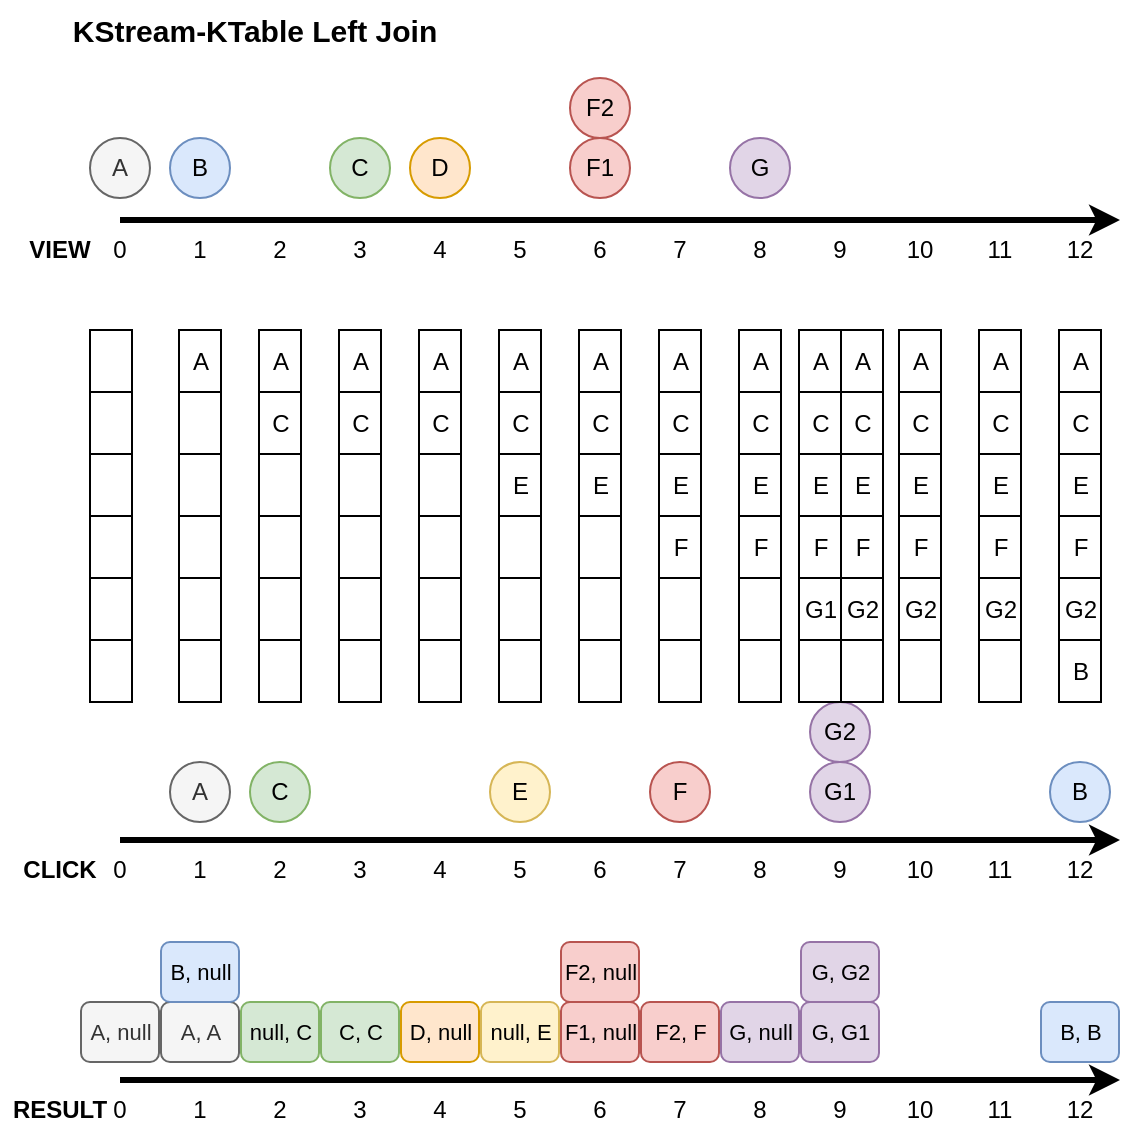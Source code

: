 <mxfile version="24.6.4" type="github">
  <diagram name="페이지-1" id="q4a4fRpmrBBrFd70YqiL">
    <mxGraphModel dx="524" dy="997" grid="1" gridSize="10" guides="1" tooltips="1" connect="1" arrows="1" fold="1" page="1" pageScale="1" pageWidth="1169" pageHeight="827" math="0" shadow="0">
      <root>
        <mxCell id="0" />
        <mxCell id="1" parent="0" />
        <mxCell id="LJNIjv_O-m_A1Em3gIbu-1" value="" style="endArrow=classic;html=1;rounded=0;endFill=1;strokeWidth=3;" parent="1" edge="1">
          <mxGeometry width="50" height="50" relative="1" as="geometry">
            <mxPoint x="80" y="280" as="sourcePoint" />
            <mxPoint x="580" y="280" as="targetPoint" />
          </mxGeometry>
        </mxCell>
        <mxCell id="LJNIjv_O-m_A1Em3gIbu-3" value="&lt;b&gt;VIEW&lt;/b&gt;" style="text;html=1;align=center;verticalAlign=middle;whiteSpace=wrap;rounded=0;" parent="1" vertex="1">
          <mxGeometry x="20" y="280" width="60" height="30" as="geometry" />
        </mxCell>
        <mxCell id="LJNIjv_O-m_A1Em3gIbu-4" value="&lt;b&gt;CLICK&lt;/b&gt;" style="text;html=1;align=center;verticalAlign=middle;whiteSpace=wrap;rounded=0;" parent="1" vertex="1">
          <mxGeometry x="20" y="590" width="60" height="30" as="geometry" />
        </mxCell>
        <mxCell id="LJNIjv_O-m_A1Em3gIbu-12" value="1" style="text;html=1;align=center;verticalAlign=middle;whiteSpace=wrap;rounded=0;" parent="1" vertex="1">
          <mxGeometry x="110" y="280" width="20" height="30" as="geometry" />
        </mxCell>
        <mxCell id="LJNIjv_O-m_A1Em3gIbu-13" value="0" style="text;html=1;align=center;verticalAlign=middle;whiteSpace=wrap;rounded=0;" parent="1" vertex="1">
          <mxGeometry x="70" y="280" width="20" height="30" as="geometry" />
        </mxCell>
        <mxCell id="LJNIjv_O-m_A1Em3gIbu-14" value="2" style="text;html=1;align=center;verticalAlign=middle;whiteSpace=wrap;rounded=0;" parent="1" vertex="1">
          <mxGeometry x="150" y="280" width="20" height="30" as="geometry" />
        </mxCell>
        <mxCell id="LJNIjv_O-m_A1Em3gIbu-15" value="3" style="text;html=1;align=center;verticalAlign=middle;whiteSpace=wrap;rounded=0;" parent="1" vertex="1">
          <mxGeometry x="190" y="280" width="20" height="30" as="geometry" />
        </mxCell>
        <mxCell id="LJNIjv_O-m_A1Em3gIbu-16" value="4" style="text;html=1;align=center;verticalAlign=middle;whiteSpace=wrap;rounded=0;" parent="1" vertex="1">
          <mxGeometry x="230" y="280" width="20" height="30" as="geometry" />
        </mxCell>
        <mxCell id="LJNIjv_O-m_A1Em3gIbu-17" value="5" style="text;html=1;align=center;verticalAlign=middle;whiteSpace=wrap;rounded=0;" parent="1" vertex="1">
          <mxGeometry x="270" y="280" width="20" height="30" as="geometry" />
        </mxCell>
        <mxCell id="LJNIjv_O-m_A1Em3gIbu-18" value="6" style="text;html=1;align=center;verticalAlign=middle;whiteSpace=wrap;rounded=0;" parent="1" vertex="1">
          <mxGeometry x="310" y="280" width="20" height="30" as="geometry" />
        </mxCell>
        <mxCell id="LJNIjv_O-m_A1Em3gIbu-19" value="7" style="text;html=1;align=center;verticalAlign=middle;whiteSpace=wrap;rounded=0;" parent="1" vertex="1">
          <mxGeometry x="350" y="280" width="20" height="30" as="geometry" />
        </mxCell>
        <mxCell id="LJNIjv_O-m_A1Em3gIbu-20" value="8" style="text;html=1;align=center;verticalAlign=middle;whiteSpace=wrap;rounded=0;" parent="1" vertex="1">
          <mxGeometry x="390" y="280" width="20" height="30" as="geometry" />
        </mxCell>
        <mxCell id="LJNIjv_O-m_A1Em3gIbu-21" value="9" style="text;html=1;align=center;verticalAlign=middle;whiteSpace=wrap;rounded=0;" parent="1" vertex="1">
          <mxGeometry x="430" y="280" width="20" height="30" as="geometry" />
        </mxCell>
        <mxCell id="LJNIjv_O-m_A1Em3gIbu-22" value="10" style="text;html=1;align=center;verticalAlign=middle;whiteSpace=wrap;rounded=0;" parent="1" vertex="1">
          <mxGeometry x="470" y="280" width="20" height="30" as="geometry" />
        </mxCell>
        <mxCell id="LJNIjv_O-m_A1Em3gIbu-23" value="11" style="text;html=1;align=center;verticalAlign=middle;whiteSpace=wrap;rounded=0;" parent="1" vertex="1">
          <mxGeometry x="510" y="280" width="20" height="30" as="geometry" />
        </mxCell>
        <mxCell id="LJNIjv_O-m_A1Em3gIbu-24" value="12" style="text;html=1;align=center;verticalAlign=middle;whiteSpace=wrap;rounded=0;" parent="1" vertex="1">
          <mxGeometry x="550" y="280" width="20" height="30" as="geometry" />
        </mxCell>
        <mxCell id="LJNIjv_O-m_A1Em3gIbu-26" value="" style="endArrow=classic;html=1;rounded=0;endFill=1;strokeWidth=3;" parent="1" edge="1">
          <mxGeometry width="50" height="50" relative="1" as="geometry">
            <mxPoint x="80" y="590" as="sourcePoint" />
            <mxPoint x="580" y="590" as="targetPoint" />
          </mxGeometry>
        </mxCell>
        <mxCell id="LJNIjv_O-m_A1Em3gIbu-27" value="1" style="text;html=1;align=center;verticalAlign=middle;whiteSpace=wrap;rounded=0;" parent="1" vertex="1">
          <mxGeometry x="110" y="590" width="20" height="30" as="geometry" />
        </mxCell>
        <mxCell id="LJNIjv_O-m_A1Em3gIbu-28" value="0" style="text;html=1;align=center;verticalAlign=middle;whiteSpace=wrap;rounded=0;" parent="1" vertex="1">
          <mxGeometry x="70" y="590" width="20" height="30" as="geometry" />
        </mxCell>
        <mxCell id="LJNIjv_O-m_A1Em3gIbu-29" value="2" style="text;html=1;align=center;verticalAlign=middle;whiteSpace=wrap;rounded=0;" parent="1" vertex="1">
          <mxGeometry x="150" y="590" width="20" height="30" as="geometry" />
        </mxCell>
        <mxCell id="LJNIjv_O-m_A1Em3gIbu-30" value="3" style="text;html=1;align=center;verticalAlign=middle;whiteSpace=wrap;rounded=0;" parent="1" vertex="1">
          <mxGeometry x="190" y="590" width="20" height="30" as="geometry" />
        </mxCell>
        <mxCell id="LJNIjv_O-m_A1Em3gIbu-31" value="4" style="text;html=1;align=center;verticalAlign=middle;whiteSpace=wrap;rounded=0;" parent="1" vertex="1">
          <mxGeometry x="230" y="590" width="20" height="30" as="geometry" />
        </mxCell>
        <mxCell id="LJNIjv_O-m_A1Em3gIbu-32" value="5" style="text;html=1;align=center;verticalAlign=middle;whiteSpace=wrap;rounded=0;" parent="1" vertex="1">
          <mxGeometry x="270" y="590" width="20" height="30" as="geometry" />
        </mxCell>
        <mxCell id="LJNIjv_O-m_A1Em3gIbu-33" value="6" style="text;html=1;align=center;verticalAlign=middle;whiteSpace=wrap;rounded=0;" parent="1" vertex="1">
          <mxGeometry x="310" y="590" width="20" height="30" as="geometry" />
        </mxCell>
        <mxCell id="LJNIjv_O-m_A1Em3gIbu-34" value="7" style="text;html=1;align=center;verticalAlign=middle;whiteSpace=wrap;rounded=0;" parent="1" vertex="1">
          <mxGeometry x="350" y="590" width="20" height="30" as="geometry" />
        </mxCell>
        <mxCell id="LJNIjv_O-m_A1Em3gIbu-35" value="8" style="text;html=1;align=center;verticalAlign=middle;whiteSpace=wrap;rounded=0;" parent="1" vertex="1">
          <mxGeometry x="390" y="590" width="20" height="30" as="geometry" />
        </mxCell>
        <mxCell id="LJNIjv_O-m_A1Em3gIbu-36" value="9" style="text;html=1;align=center;verticalAlign=middle;whiteSpace=wrap;rounded=0;" parent="1" vertex="1">
          <mxGeometry x="430" y="590" width="20" height="30" as="geometry" />
        </mxCell>
        <mxCell id="LJNIjv_O-m_A1Em3gIbu-37" value="10" style="text;html=1;align=center;verticalAlign=middle;whiteSpace=wrap;rounded=0;" parent="1" vertex="1">
          <mxGeometry x="470" y="590" width="20" height="30" as="geometry" />
        </mxCell>
        <mxCell id="LJNIjv_O-m_A1Em3gIbu-38" value="11" style="text;html=1;align=center;verticalAlign=middle;whiteSpace=wrap;rounded=0;" parent="1" vertex="1">
          <mxGeometry x="510" y="590" width="20" height="30" as="geometry" />
        </mxCell>
        <mxCell id="LJNIjv_O-m_A1Em3gIbu-39" value="12" style="text;html=1;align=center;verticalAlign=middle;whiteSpace=wrap;rounded=0;" parent="1" vertex="1">
          <mxGeometry x="550" y="590" width="20" height="30" as="geometry" />
        </mxCell>
        <mxCell id="LJNIjv_O-m_A1Em3gIbu-40" value="A" style="ellipse;whiteSpace=wrap;html=1;aspect=fixed;fillColor=#f5f5f5;fontColor=#333333;strokeColor=#666666;" parent="1" vertex="1">
          <mxGeometry x="65" y="239" width="30" height="30" as="geometry" />
        </mxCell>
        <mxCell id="LJNIjv_O-m_A1Em3gIbu-41" value="A" style="ellipse;whiteSpace=wrap;html=1;aspect=fixed;fillColor=#f5f5f5;fontColor=#333333;strokeColor=#666666;" parent="1" vertex="1">
          <mxGeometry x="105" y="551" width="30" height="30" as="geometry" />
        </mxCell>
        <mxCell id="LJNIjv_O-m_A1Em3gIbu-42" value="B" style="ellipse;whiteSpace=wrap;html=1;aspect=fixed;fillColor=#dae8fc;strokeColor=#6c8ebf;" parent="1" vertex="1">
          <mxGeometry x="105" y="239" width="30" height="30" as="geometry" />
        </mxCell>
        <mxCell id="LJNIjv_O-m_A1Em3gIbu-43" value="B" style="ellipse;whiteSpace=wrap;html=1;aspect=fixed;fillColor=#dae8fc;strokeColor=#6c8ebf;" parent="1" vertex="1">
          <mxGeometry x="545" y="551" width="30" height="30" as="geometry" />
        </mxCell>
        <mxCell id="LJNIjv_O-m_A1Em3gIbu-44" value="C" style="ellipse;whiteSpace=wrap;html=1;aspect=fixed;fillColor=#d5e8d4;strokeColor=#82b366;" parent="1" vertex="1">
          <mxGeometry x="185" y="239" width="30" height="30" as="geometry" />
        </mxCell>
        <mxCell id="LJNIjv_O-m_A1Em3gIbu-45" value="C" style="ellipse;whiteSpace=wrap;html=1;aspect=fixed;fillColor=#d5e8d4;strokeColor=#82b366;" parent="1" vertex="1">
          <mxGeometry x="145" y="551" width="30" height="30" as="geometry" />
        </mxCell>
        <mxCell id="LJNIjv_O-m_A1Em3gIbu-46" value="D" style="ellipse;whiteSpace=wrap;html=1;aspect=fixed;fillColor=#ffe6cc;strokeColor=#d79b00;" parent="1" vertex="1">
          <mxGeometry x="225" y="239" width="30" height="30" as="geometry" />
        </mxCell>
        <mxCell id="LJNIjv_O-m_A1Em3gIbu-48" value="E" style="ellipse;whiteSpace=wrap;html=1;aspect=fixed;fillColor=#fff2cc;strokeColor=#d6b656;" parent="1" vertex="1">
          <mxGeometry x="265" y="551" width="30" height="30" as="geometry" />
        </mxCell>
        <mxCell id="LJNIjv_O-m_A1Em3gIbu-49" value="F1" style="ellipse;whiteSpace=wrap;html=1;aspect=fixed;fillColor=#f8cecc;strokeColor=#b85450;" parent="1" vertex="1">
          <mxGeometry x="305" y="239" width="30" height="30" as="geometry" />
        </mxCell>
        <mxCell id="LJNIjv_O-m_A1Em3gIbu-50" value="F2" style="ellipse;whiteSpace=wrap;html=1;aspect=fixed;fillColor=#f8cecc;strokeColor=#b85450;" parent="1" vertex="1">
          <mxGeometry x="305" y="209" width="30" height="30" as="geometry" />
        </mxCell>
        <mxCell id="LJNIjv_O-m_A1Em3gIbu-51" value="G" style="ellipse;whiteSpace=wrap;html=1;aspect=fixed;fillColor=#e1d5e7;strokeColor=#9673a6;" parent="1" vertex="1">
          <mxGeometry x="385" y="239" width="30" height="30" as="geometry" />
        </mxCell>
        <mxCell id="LJNIjv_O-m_A1Em3gIbu-52" value="F" style="ellipse;whiteSpace=wrap;html=1;aspect=fixed;fillColor=#f8cecc;strokeColor=#b85450;" parent="1" vertex="1">
          <mxGeometry x="345" y="551" width="30" height="30" as="geometry" />
        </mxCell>
        <mxCell id="LJNIjv_O-m_A1Em3gIbu-53" value="G1" style="ellipse;whiteSpace=wrap;html=1;aspect=fixed;fillColor=#e1d5e7;strokeColor=#9673a6;" parent="1" vertex="1">
          <mxGeometry x="425" y="551" width="30" height="30" as="geometry" />
        </mxCell>
        <mxCell id="LJNIjv_O-m_A1Em3gIbu-54" value="G2" style="ellipse;whiteSpace=wrap;html=1;aspect=fixed;fillColor=#e1d5e7;strokeColor=#9673a6;" parent="1" vertex="1">
          <mxGeometry x="425" y="521" width="30" height="30" as="geometry" />
        </mxCell>
        <mxCell id="u_NoSWsdKyC16Sh9KAaJ-1" value="&lt;b&gt;RESULT&lt;/b&gt;" style="text;html=1;align=center;verticalAlign=middle;whiteSpace=wrap;rounded=0;" parent="1" vertex="1">
          <mxGeometry x="20" y="710" width="60" height="30" as="geometry" />
        </mxCell>
        <mxCell id="u_NoSWsdKyC16Sh9KAaJ-2" value="" style="endArrow=classic;html=1;rounded=0;endFill=1;strokeWidth=3;" parent="1" edge="1">
          <mxGeometry width="50" height="50" relative="1" as="geometry">
            <mxPoint x="80" y="710" as="sourcePoint" />
            <mxPoint x="580" y="710" as="targetPoint" />
          </mxGeometry>
        </mxCell>
        <mxCell id="u_NoSWsdKyC16Sh9KAaJ-3" value="1" style="text;html=1;align=center;verticalAlign=middle;whiteSpace=wrap;rounded=0;" parent="1" vertex="1">
          <mxGeometry x="110" y="710" width="20" height="30" as="geometry" />
        </mxCell>
        <mxCell id="u_NoSWsdKyC16Sh9KAaJ-4" value="0" style="text;html=1;align=center;verticalAlign=middle;whiteSpace=wrap;rounded=0;" parent="1" vertex="1">
          <mxGeometry x="70" y="710" width="20" height="30" as="geometry" />
        </mxCell>
        <mxCell id="u_NoSWsdKyC16Sh9KAaJ-5" value="2" style="text;html=1;align=center;verticalAlign=middle;whiteSpace=wrap;rounded=0;" parent="1" vertex="1">
          <mxGeometry x="150" y="710" width="20" height="30" as="geometry" />
        </mxCell>
        <mxCell id="u_NoSWsdKyC16Sh9KAaJ-6" value="3" style="text;html=1;align=center;verticalAlign=middle;whiteSpace=wrap;rounded=0;" parent="1" vertex="1">
          <mxGeometry x="190" y="710" width="20" height="30" as="geometry" />
        </mxCell>
        <mxCell id="u_NoSWsdKyC16Sh9KAaJ-7" value="4" style="text;html=1;align=center;verticalAlign=middle;whiteSpace=wrap;rounded=0;" parent="1" vertex="1">
          <mxGeometry x="230" y="710" width="20" height="30" as="geometry" />
        </mxCell>
        <mxCell id="u_NoSWsdKyC16Sh9KAaJ-8" value="5" style="text;html=1;align=center;verticalAlign=middle;whiteSpace=wrap;rounded=0;" parent="1" vertex="1">
          <mxGeometry x="270" y="710" width="20" height="30" as="geometry" />
        </mxCell>
        <mxCell id="u_NoSWsdKyC16Sh9KAaJ-9" value="6" style="text;html=1;align=center;verticalAlign=middle;whiteSpace=wrap;rounded=0;" parent="1" vertex="1">
          <mxGeometry x="310" y="710" width="20" height="30" as="geometry" />
        </mxCell>
        <mxCell id="u_NoSWsdKyC16Sh9KAaJ-10" value="7" style="text;html=1;align=center;verticalAlign=middle;whiteSpace=wrap;rounded=0;" parent="1" vertex="1">
          <mxGeometry x="350" y="710" width="20" height="30" as="geometry" />
        </mxCell>
        <mxCell id="u_NoSWsdKyC16Sh9KAaJ-11" value="8" style="text;html=1;align=center;verticalAlign=middle;whiteSpace=wrap;rounded=0;" parent="1" vertex="1">
          <mxGeometry x="390" y="710" width="20" height="30" as="geometry" />
        </mxCell>
        <mxCell id="u_NoSWsdKyC16Sh9KAaJ-12" value="9" style="text;html=1;align=center;verticalAlign=middle;whiteSpace=wrap;rounded=0;" parent="1" vertex="1">
          <mxGeometry x="430" y="710" width="20" height="30" as="geometry" />
        </mxCell>
        <mxCell id="u_NoSWsdKyC16Sh9KAaJ-13" value="10" style="text;html=1;align=center;verticalAlign=middle;whiteSpace=wrap;rounded=0;" parent="1" vertex="1">
          <mxGeometry x="470" y="710" width="20" height="30" as="geometry" />
        </mxCell>
        <mxCell id="u_NoSWsdKyC16Sh9KAaJ-14" value="11" style="text;html=1;align=center;verticalAlign=middle;whiteSpace=wrap;rounded=0;" parent="1" vertex="1">
          <mxGeometry x="510" y="710" width="20" height="30" as="geometry" />
        </mxCell>
        <mxCell id="u_NoSWsdKyC16Sh9KAaJ-15" value="12" style="text;html=1;align=center;verticalAlign=middle;whiteSpace=wrap;rounded=0;" parent="1" vertex="1">
          <mxGeometry x="550" y="710" width="20" height="30" as="geometry" />
        </mxCell>
        <mxCell id="u_NoSWsdKyC16Sh9KAaJ-22" value="&lt;b&gt;&lt;font style=&quot;font-size: 15px;&quot;&gt;KStream-KTable Left Join&lt;/font&gt;&lt;/b&gt;" style="text;html=1;align=center;verticalAlign=middle;whiteSpace=wrap;rounded=0;" parent="1" vertex="1">
          <mxGeometry x="40" y="170" width="215" height="30" as="geometry" />
        </mxCell>
        <mxCell id="u_NoSWsdKyC16Sh9KAaJ-24" value="C, C" style="rounded=1;whiteSpace=wrap;html=1;fillColor=#d5e8d4;strokeColor=#82b366;fontSize=11;" parent="1" vertex="1">
          <mxGeometry x="180.5" y="671" width="39" height="30" as="geometry" />
        </mxCell>
        <mxCell id="u_NoSWsdKyC16Sh9KAaJ-25" value="F2, F" style="rounded=1;whiteSpace=wrap;html=1;fillColor=#f8cecc;strokeColor=#b85450;fontSize=11;" parent="1" vertex="1">
          <mxGeometry x="340.5" y="671" width="39" height="30" as="geometry" />
        </mxCell>
        <mxCell id="u_NoSWsdKyC16Sh9KAaJ-27" value="G, G1" style="rounded=1;whiteSpace=wrap;html=1;fillColor=#e1d5e7;strokeColor=#9673a6;fontSize=11;" parent="1" vertex="1">
          <mxGeometry x="420.5" y="671" width="39" height="30" as="geometry" />
        </mxCell>
        <mxCell id="u_NoSWsdKyC16Sh9KAaJ-28" value="G, G2" style="rounded=1;whiteSpace=wrap;html=1;fillColor=#e1d5e7;strokeColor=#9673a6;fontSize=11;" parent="1" vertex="1">
          <mxGeometry x="420.5" y="641" width="39" height="30" as="geometry" />
        </mxCell>
        <mxCell id="B4yupMI5Qt6oCv26n-zh-1" value="A, A" style="rounded=1;whiteSpace=wrap;html=1;fillColor=#f5f5f5;fontColor=#333333;strokeColor=#666666;fontSize=11;" parent="1" vertex="1">
          <mxGeometry x="100.5" y="671" width="39" height="30" as="geometry" />
        </mxCell>
        <mxCell id="hVdnvpaAMnHl2GTKOYZ0-4" value="B, B" style="rounded=1;whiteSpace=wrap;html=1;fillColor=#dae8fc;strokeColor=#6c8ebf;fontSize=11;" parent="1" vertex="1">
          <mxGeometry x="540.5" y="671" width="39" height="30" as="geometry" />
        </mxCell>
        <mxCell id="s3AQ3x3ffBdiTEU-oynQ-278" value="" style="shape=table;startSize=0;container=1;collapsible=0;childLayout=tableLayout;fontSize=9;" parent="1" vertex="1">
          <mxGeometry x="65" y="335" width="21" height="186" as="geometry" />
        </mxCell>
        <mxCell id="s3AQ3x3ffBdiTEU-oynQ-279" value="" style="shape=tableRow;horizontal=0;startSize=0;swimlaneHead=0;swimlaneBody=0;strokeColor=inherit;top=0;left=0;bottom=0;right=0;collapsible=0;dropTarget=0;fillColor=none;points=[[0,0.5],[1,0.5]];portConstraint=eastwest;fontSize=16;" parent="s3AQ3x3ffBdiTEU-oynQ-278" vertex="1">
          <mxGeometry width="21" height="31" as="geometry" />
        </mxCell>
        <mxCell id="s3AQ3x3ffBdiTEU-oynQ-280" value="" style="shape=partialRectangle;html=1;whiteSpace=wrap;connectable=0;strokeColor=inherit;overflow=hidden;fillColor=none;top=0;left=0;bottom=0;right=0;pointerEvents=1;fontSize=12;" parent="s3AQ3x3ffBdiTEU-oynQ-279" vertex="1">
          <mxGeometry width="21" height="31" as="geometry">
            <mxRectangle width="21" height="31" as="alternateBounds" />
          </mxGeometry>
        </mxCell>
        <mxCell id="s3AQ3x3ffBdiTEU-oynQ-281" style="shape=tableRow;horizontal=0;startSize=0;swimlaneHead=0;swimlaneBody=0;strokeColor=inherit;top=0;left=0;bottom=0;right=0;collapsible=0;dropTarget=0;fillColor=none;points=[[0,0.5],[1,0.5]];portConstraint=eastwest;fontSize=16;" parent="s3AQ3x3ffBdiTEU-oynQ-278" vertex="1">
          <mxGeometry y="31" width="21" height="31" as="geometry" />
        </mxCell>
        <mxCell id="s3AQ3x3ffBdiTEU-oynQ-282" style="shape=partialRectangle;html=1;whiteSpace=wrap;connectable=0;strokeColor=inherit;overflow=hidden;fillColor=none;top=0;left=0;bottom=0;right=0;pointerEvents=1;fontSize=12;" parent="s3AQ3x3ffBdiTEU-oynQ-281" vertex="1">
          <mxGeometry width="21" height="31" as="geometry">
            <mxRectangle width="21" height="31" as="alternateBounds" />
          </mxGeometry>
        </mxCell>
        <mxCell id="s3AQ3x3ffBdiTEU-oynQ-283" style="shape=tableRow;horizontal=0;startSize=0;swimlaneHead=0;swimlaneBody=0;strokeColor=inherit;top=0;left=0;bottom=0;right=0;collapsible=0;dropTarget=0;fillColor=none;points=[[0,0.5],[1,0.5]];portConstraint=eastwest;fontSize=16;" parent="s3AQ3x3ffBdiTEU-oynQ-278" vertex="1">
          <mxGeometry y="62" width="21" height="31" as="geometry" />
        </mxCell>
        <mxCell id="s3AQ3x3ffBdiTEU-oynQ-284" style="shape=partialRectangle;html=1;whiteSpace=wrap;connectable=0;strokeColor=inherit;overflow=hidden;fillColor=none;top=0;left=0;bottom=0;right=0;pointerEvents=1;fontSize=12;" parent="s3AQ3x3ffBdiTEU-oynQ-283" vertex="1">
          <mxGeometry width="21" height="31" as="geometry">
            <mxRectangle width="21" height="31" as="alternateBounds" />
          </mxGeometry>
        </mxCell>
        <mxCell id="s3AQ3x3ffBdiTEU-oynQ-285" style="shape=tableRow;horizontal=0;startSize=0;swimlaneHead=0;swimlaneBody=0;strokeColor=inherit;top=0;left=0;bottom=0;right=0;collapsible=0;dropTarget=0;fillColor=none;points=[[0,0.5],[1,0.5]];portConstraint=eastwest;fontSize=16;" parent="s3AQ3x3ffBdiTEU-oynQ-278" vertex="1">
          <mxGeometry y="93" width="21" height="31" as="geometry" />
        </mxCell>
        <mxCell id="s3AQ3x3ffBdiTEU-oynQ-286" style="shape=partialRectangle;html=1;whiteSpace=wrap;connectable=0;strokeColor=inherit;overflow=hidden;fillColor=none;top=0;left=0;bottom=0;right=0;pointerEvents=1;fontSize=12;" parent="s3AQ3x3ffBdiTEU-oynQ-285" vertex="1">
          <mxGeometry width="21" height="31" as="geometry">
            <mxRectangle width="21" height="31" as="alternateBounds" />
          </mxGeometry>
        </mxCell>
        <mxCell id="s3AQ3x3ffBdiTEU-oynQ-287" style="shape=tableRow;horizontal=0;startSize=0;swimlaneHead=0;swimlaneBody=0;strokeColor=inherit;top=0;left=0;bottom=0;right=0;collapsible=0;dropTarget=0;fillColor=none;points=[[0,0.5],[1,0.5]];portConstraint=eastwest;fontSize=16;" parent="s3AQ3x3ffBdiTEU-oynQ-278" vertex="1">
          <mxGeometry y="124" width="21" height="31" as="geometry" />
        </mxCell>
        <mxCell id="s3AQ3x3ffBdiTEU-oynQ-288" style="shape=partialRectangle;html=1;whiteSpace=wrap;connectable=0;strokeColor=inherit;overflow=hidden;fillColor=none;top=0;left=0;bottom=0;right=0;pointerEvents=1;fontSize=12;" parent="s3AQ3x3ffBdiTEU-oynQ-287" vertex="1">
          <mxGeometry width="21" height="31" as="geometry">
            <mxRectangle width="21" height="31" as="alternateBounds" />
          </mxGeometry>
        </mxCell>
        <mxCell id="s3AQ3x3ffBdiTEU-oynQ-289" style="shape=tableRow;horizontal=0;startSize=0;swimlaneHead=0;swimlaneBody=0;strokeColor=inherit;top=0;left=0;bottom=0;right=0;collapsible=0;dropTarget=0;fillColor=none;points=[[0,0.5],[1,0.5]];portConstraint=eastwest;fontSize=16;" parent="s3AQ3x3ffBdiTEU-oynQ-278" vertex="1">
          <mxGeometry y="155" width="21" height="31" as="geometry" />
        </mxCell>
        <mxCell id="s3AQ3x3ffBdiTEU-oynQ-290" style="shape=partialRectangle;html=1;whiteSpace=wrap;connectable=0;strokeColor=inherit;overflow=hidden;fillColor=none;top=0;left=0;bottom=0;right=0;pointerEvents=1;fontSize=12;" parent="s3AQ3x3ffBdiTEU-oynQ-289" vertex="1">
          <mxGeometry width="21" height="31" as="geometry">
            <mxRectangle width="21" height="31" as="alternateBounds" />
          </mxGeometry>
        </mxCell>
        <mxCell id="s3AQ3x3ffBdiTEU-oynQ-304" value="" style="shape=table;startSize=0;container=1;collapsible=0;childLayout=tableLayout;fontSize=9;" parent="1" vertex="1">
          <mxGeometry x="109.5" y="335" width="21" height="186" as="geometry" />
        </mxCell>
        <mxCell id="s3AQ3x3ffBdiTEU-oynQ-305" value="" style="shape=tableRow;horizontal=0;startSize=0;swimlaneHead=0;swimlaneBody=0;strokeColor=inherit;top=0;left=0;bottom=0;right=0;collapsible=0;dropTarget=0;fillColor=none;points=[[0,0.5],[1,0.5]];portConstraint=eastwest;fontSize=16;" parent="s3AQ3x3ffBdiTEU-oynQ-304" vertex="1">
          <mxGeometry width="21" height="31" as="geometry" />
        </mxCell>
        <mxCell id="s3AQ3x3ffBdiTEU-oynQ-306" value="A" style="shape=partialRectangle;html=1;whiteSpace=wrap;connectable=0;strokeColor=inherit;overflow=hidden;fillColor=none;top=0;left=0;bottom=0;right=0;pointerEvents=1;fontSize=12;" parent="s3AQ3x3ffBdiTEU-oynQ-305" vertex="1">
          <mxGeometry width="21" height="31" as="geometry">
            <mxRectangle width="21" height="31" as="alternateBounds" />
          </mxGeometry>
        </mxCell>
        <mxCell id="s3AQ3x3ffBdiTEU-oynQ-307" style="shape=tableRow;horizontal=0;startSize=0;swimlaneHead=0;swimlaneBody=0;strokeColor=inherit;top=0;left=0;bottom=0;right=0;collapsible=0;dropTarget=0;fillColor=none;points=[[0,0.5],[1,0.5]];portConstraint=eastwest;fontSize=16;" parent="s3AQ3x3ffBdiTEU-oynQ-304" vertex="1">
          <mxGeometry y="31" width="21" height="31" as="geometry" />
        </mxCell>
        <mxCell id="s3AQ3x3ffBdiTEU-oynQ-308" style="shape=partialRectangle;html=1;whiteSpace=wrap;connectable=0;strokeColor=inherit;overflow=hidden;fillColor=none;top=0;left=0;bottom=0;right=0;pointerEvents=1;fontSize=12;" parent="s3AQ3x3ffBdiTEU-oynQ-307" vertex="1">
          <mxGeometry width="21" height="31" as="geometry">
            <mxRectangle width="21" height="31" as="alternateBounds" />
          </mxGeometry>
        </mxCell>
        <mxCell id="s3AQ3x3ffBdiTEU-oynQ-309" style="shape=tableRow;horizontal=0;startSize=0;swimlaneHead=0;swimlaneBody=0;strokeColor=inherit;top=0;left=0;bottom=0;right=0;collapsible=0;dropTarget=0;fillColor=none;points=[[0,0.5],[1,0.5]];portConstraint=eastwest;fontSize=16;" parent="s3AQ3x3ffBdiTEU-oynQ-304" vertex="1">
          <mxGeometry y="62" width="21" height="31" as="geometry" />
        </mxCell>
        <mxCell id="s3AQ3x3ffBdiTEU-oynQ-310" style="shape=partialRectangle;html=1;whiteSpace=wrap;connectable=0;strokeColor=inherit;overflow=hidden;fillColor=none;top=0;left=0;bottom=0;right=0;pointerEvents=1;fontSize=12;" parent="s3AQ3x3ffBdiTEU-oynQ-309" vertex="1">
          <mxGeometry width="21" height="31" as="geometry">
            <mxRectangle width="21" height="31" as="alternateBounds" />
          </mxGeometry>
        </mxCell>
        <mxCell id="s3AQ3x3ffBdiTEU-oynQ-311" style="shape=tableRow;horizontal=0;startSize=0;swimlaneHead=0;swimlaneBody=0;strokeColor=inherit;top=0;left=0;bottom=0;right=0;collapsible=0;dropTarget=0;fillColor=none;points=[[0,0.5],[1,0.5]];portConstraint=eastwest;fontSize=16;" parent="s3AQ3x3ffBdiTEU-oynQ-304" vertex="1">
          <mxGeometry y="93" width="21" height="31" as="geometry" />
        </mxCell>
        <mxCell id="s3AQ3x3ffBdiTEU-oynQ-312" style="shape=partialRectangle;html=1;whiteSpace=wrap;connectable=0;strokeColor=inherit;overflow=hidden;fillColor=none;top=0;left=0;bottom=0;right=0;pointerEvents=1;fontSize=12;" parent="s3AQ3x3ffBdiTEU-oynQ-311" vertex="1">
          <mxGeometry width="21" height="31" as="geometry">
            <mxRectangle width="21" height="31" as="alternateBounds" />
          </mxGeometry>
        </mxCell>
        <mxCell id="s3AQ3x3ffBdiTEU-oynQ-313" style="shape=tableRow;horizontal=0;startSize=0;swimlaneHead=0;swimlaneBody=0;strokeColor=inherit;top=0;left=0;bottom=0;right=0;collapsible=0;dropTarget=0;fillColor=none;points=[[0,0.5],[1,0.5]];portConstraint=eastwest;fontSize=16;" parent="s3AQ3x3ffBdiTEU-oynQ-304" vertex="1">
          <mxGeometry y="124" width="21" height="31" as="geometry" />
        </mxCell>
        <mxCell id="s3AQ3x3ffBdiTEU-oynQ-314" style="shape=partialRectangle;html=1;whiteSpace=wrap;connectable=0;strokeColor=inherit;overflow=hidden;fillColor=none;top=0;left=0;bottom=0;right=0;pointerEvents=1;fontSize=12;" parent="s3AQ3x3ffBdiTEU-oynQ-313" vertex="1">
          <mxGeometry width="21" height="31" as="geometry">
            <mxRectangle width="21" height="31" as="alternateBounds" />
          </mxGeometry>
        </mxCell>
        <mxCell id="s3AQ3x3ffBdiTEU-oynQ-315" style="shape=tableRow;horizontal=0;startSize=0;swimlaneHead=0;swimlaneBody=0;strokeColor=inherit;top=0;left=0;bottom=0;right=0;collapsible=0;dropTarget=0;fillColor=none;points=[[0,0.5],[1,0.5]];portConstraint=eastwest;fontSize=16;" parent="s3AQ3x3ffBdiTEU-oynQ-304" vertex="1">
          <mxGeometry y="155" width="21" height="31" as="geometry" />
        </mxCell>
        <mxCell id="s3AQ3x3ffBdiTEU-oynQ-316" style="shape=partialRectangle;html=1;whiteSpace=wrap;connectable=0;strokeColor=inherit;overflow=hidden;fillColor=none;top=0;left=0;bottom=0;right=0;pointerEvents=1;fontSize=12;" parent="s3AQ3x3ffBdiTEU-oynQ-315" vertex="1">
          <mxGeometry width="21" height="31" as="geometry">
            <mxRectangle width="21" height="31" as="alternateBounds" />
          </mxGeometry>
        </mxCell>
        <mxCell id="s3AQ3x3ffBdiTEU-oynQ-317" value="" style="shape=table;startSize=0;container=1;collapsible=0;childLayout=tableLayout;fontSize=9;" parent="1" vertex="1">
          <mxGeometry x="149.5" y="335" width="21" height="186" as="geometry" />
        </mxCell>
        <mxCell id="s3AQ3x3ffBdiTEU-oynQ-318" value="" style="shape=tableRow;horizontal=0;startSize=0;swimlaneHead=0;swimlaneBody=0;strokeColor=inherit;top=0;left=0;bottom=0;right=0;collapsible=0;dropTarget=0;fillColor=none;points=[[0,0.5],[1,0.5]];portConstraint=eastwest;fontSize=16;" parent="s3AQ3x3ffBdiTEU-oynQ-317" vertex="1">
          <mxGeometry width="21" height="31" as="geometry" />
        </mxCell>
        <mxCell id="s3AQ3x3ffBdiTEU-oynQ-319" value="A" style="shape=partialRectangle;html=1;whiteSpace=wrap;connectable=0;strokeColor=inherit;overflow=hidden;fillColor=none;top=0;left=0;bottom=0;right=0;pointerEvents=1;fontSize=12;" parent="s3AQ3x3ffBdiTEU-oynQ-318" vertex="1">
          <mxGeometry width="21" height="31" as="geometry">
            <mxRectangle width="21" height="31" as="alternateBounds" />
          </mxGeometry>
        </mxCell>
        <mxCell id="s3AQ3x3ffBdiTEU-oynQ-320" style="shape=tableRow;horizontal=0;startSize=0;swimlaneHead=0;swimlaneBody=0;strokeColor=inherit;top=0;left=0;bottom=0;right=0;collapsible=0;dropTarget=0;fillColor=none;points=[[0,0.5],[1,0.5]];portConstraint=eastwest;fontSize=16;" parent="s3AQ3x3ffBdiTEU-oynQ-317" vertex="1">
          <mxGeometry y="31" width="21" height="31" as="geometry" />
        </mxCell>
        <mxCell id="s3AQ3x3ffBdiTEU-oynQ-321" value="C" style="shape=partialRectangle;html=1;whiteSpace=wrap;connectable=0;strokeColor=inherit;overflow=hidden;fillColor=none;top=0;left=0;bottom=0;right=0;pointerEvents=1;fontSize=12;" parent="s3AQ3x3ffBdiTEU-oynQ-320" vertex="1">
          <mxGeometry width="21" height="31" as="geometry">
            <mxRectangle width="21" height="31" as="alternateBounds" />
          </mxGeometry>
        </mxCell>
        <mxCell id="s3AQ3x3ffBdiTEU-oynQ-322" style="shape=tableRow;horizontal=0;startSize=0;swimlaneHead=0;swimlaneBody=0;strokeColor=inherit;top=0;left=0;bottom=0;right=0;collapsible=0;dropTarget=0;fillColor=none;points=[[0,0.5],[1,0.5]];portConstraint=eastwest;fontSize=16;" parent="s3AQ3x3ffBdiTEU-oynQ-317" vertex="1">
          <mxGeometry y="62" width="21" height="31" as="geometry" />
        </mxCell>
        <mxCell id="s3AQ3x3ffBdiTEU-oynQ-323" style="shape=partialRectangle;html=1;whiteSpace=wrap;connectable=0;strokeColor=inherit;overflow=hidden;fillColor=none;top=0;left=0;bottom=0;right=0;pointerEvents=1;fontSize=12;" parent="s3AQ3x3ffBdiTEU-oynQ-322" vertex="1">
          <mxGeometry width="21" height="31" as="geometry">
            <mxRectangle width="21" height="31" as="alternateBounds" />
          </mxGeometry>
        </mxCell>
        <mxCell id="s3AQ3x3ffBdiTEU-oynQ-324" style="shape=tableRow;horizontal=0;startSize=0;swimlaneHead=0;swimlaneBody=0;strokeColor=inherit;top=0;left=0;bottom=0;right=0;collapsible=0;dropTarget=0;fillColor=none;points=[[0,0.5],[1,0.5]];portConstraint=eastwest;fontSize=16;" parent="s3AQ3x3ffBdiTEU-oynQ-317" vertex="1">
          <mxGeometry y="93" width="21" height="31" as="geometry" />
        </mxCell>
        <mxCell id="s3AQ3x3ffBdiTEU-oynQ-325" style="shape=partialRectangle;html=1;whiteSpace=wrap;connectable=0;strokeColor=inherit;overflow=hidden;fillColor=none;top=0;left=0;bottom=0;right=0;pointerEvents=1;fontSize=12;" parent="s3AQ3x3ffBdiTEU-oynQ-324" vertex="1">
          <mxGeometry width="21" height="31" as="geometry">
            <mxRectangle width="21" height="31" as="alternateBounds" />
          </mxGeometry>
        </mxCell>
        <mxCell id="s3AQ3x3ffBdiTEU-oynQ-326" style="shape=tableRow;horizontal=0;startSize=0;swimlaneHead=0;swimlaneBody=0;strokeColor=inherit;top=0;left=0;bottom=0;right=0;collapsible=0;dropTarget=0;fillColor=none;points=[[0,0.5],[1,0.5]];portConstraint=eastwest;fontSize=16;" parent="s3AQ3x3ffBdiTEU-oynQ-317" vertex="1">
          <mxGeometry y="124" width="21" height="31" as="geometry" />
        </mxCell>
        <mxCell id="s3AQ3x3ffBdiTEU-oynQ-327" style="shape=partialRectangle;html=1;whiteSpace=wrap;connectable=0;strokeColor=inherit;overflow=hidden;fillColor=none;top=0;left=0;bottom=0;right=0;pointerEvents=1;fontSize=12;" parent="s3AQ3x3ffBdiTEU-oynQ-326" vertex="1">
          <mxGeometry width="21" height="31" as="geometry">
            <mxRectangle width="21" height="31" as="alternateBounds" />
          </mxGeometry>
        </mxCell>
        <mxCell id="s3AQ3x3ffBdiTEU-oynQ-328" style="shape=tableRow;horizontal=0;startSize=0;swimlaneHead=0;swimlaneBody=0;strokeColor=inherit;top=0;left=0;bottom=0;right=0;collapsible=0;dropTarget=0;fillColor=none;points=[[0,0.5],[1,0.5]];portConstraint=eastwest;fontSize=16;" parent="s3AQ3x3ffBdiTEU-oynQ-317" vertex="1">
          <mxGeometry y="155" width="21" height="31" as="geometry" />
        </mxCell>
        <mxCell id="s3AQ3x3ffBdiTEU-oynQ-329" style="shape=partialRectangle;html=1;whiteSpace=wrap;connectable=0;strokeColor=inherit;overflow=hidden;fillColor=none;top=0;left=0;bottom=0;right=0;pointerEvents=1;fontSize=12;" parent="s3AQ3x3ffBdiTEU-oynQ-328" vertex="1">
          <mxGeometry width="21" height="31" as="geometry">
            <mxRectangle width="21" height="31" as="alternateBounds" />
          </mxGeometry>
        </mxCell>
        <mxCell id="s3AQ3x3ffBdiTEU-oynQ-330" value="" style="shape=table;startSize=0;container=1;collapsible=0;childLayout=tableLayout;fontSize=9;" parent="1" vertex="1">
          <mxGeometry x="189.5" y="335" width="21" height="186" as="geometry" />
        </mxCell>
        <mxCell id="s3AQ3x3ffBdiTEU-oynQ-331" value="" style="shape=tableRow;horizontal=0;startSize=0;swimlaneHead=0;swimlaneBody=0;strokeColor=inherit;top=0;left=0;bottom=0;right=0;collapsible=0;dropTarget=0;fillColor=none;points=[[0,0.5],[1,0.5]];portConstraint=eastwest;fontSize=16;" parent="s3AQ3x3ffBdiTEU-oynQ-330" vertex="1">
          <mxGeometry width="21" height="31" as="geometry" />
        </mxCell>
        <mxCell id="s3AQ3x3ffBdiTEU-oynQ-332" value="A" style="shape=partialRectangle;html=1;whiteSpace=wrap;connectable=0;strokeColor=inherit;overflow=hidden;fillColor=none;top=0;left=0;bottom=0;right=0;pointerEvents=1;fontSize=12;" parent="s3AQ3x3ffBdiTEU-oynQ-331" vertex="1">
          <mxGeometry width="21" height="31" as="geometry">
            <mxRectangle width="21" height="31" as="alternateBounds" />
          </mxGeometry>
        </mxCell>
        <mxCell id="s3AQ3x3ffBdiTEU-oynQ-333" style="shape=tableRow;horizontal=0;startSize=0;swimlaneHead=0;swimlaneBody=0;strokeColor=inherit;top=0;left=0;bottom=0;right=0;collapsible=0;dropTarget=0;fillColor=none;points=[[0,0.5],[1,0.5]];portConstraint=eastwest;fontSize=16;" parent="s3AQ3x3ffBdiTEU-oynQ-330" vertex="1">
          <mxGeometry y="31" width="21" height="31" as="geometry" />
        </mxCell>
        <mxCell id="s3AQ3x3ffBdiTEU-oynQ-334" value="C" style="shape=partialRectangle;html=1;whiteSpace=wrap;connectable=0;strokeColor=inherit;overflow=hidden;fillColor=none;top=0;left=0;bottom=0;right=0;pointerEvents=1;fontSize=12;" parent="s3AQ3x3ffBdiTEU-oynQ-333" vertex="1">
          <mxGeometry width="21" height="31" as="geometry">
            <mxRectangle width="21" height="31" as="alternateBounds" />
          </mxGeometry>
        </mxCell>
        <mxCell id="s3AQ3x3ffBdiTEU-oynQ-335" style="shape=tableRow;horizontal=0;startSize=0;swimlaneHead=0;swimlaneBody=0;strokeColor=inherit;top=0;left=0;bottom=0;right=0;collapsible=0;dropTarget=0;fillColor=none;points=[[0,0.5],[1,0.5]];portConstraint=eastwest;fontSize=16;" parent="s3AQ3x3ffBdiTEU-oynQ-330" vertex="1">
          <mxGeometry y="62" width="21" height="31" as="geometry" />
        </mxCell>
        <mxCell id="s3AQ3x3ffBdiTEU-oynQ-336" style="shape=partialRectangle;html=1;whiteSpace=wrap;connectable=0;strokeColor=inherit;overflow=hidden;fillColor=none;top=0;left=0;bottom=0;right=0;pointerEvents=1;fontSize=12;" parent="s3AQ3x3ffBdiTEU-oynQ-335" vertex="1">
          <mxGeometry width="21" height="31" as="geometry">
            <mxRectangle width="21" height="31" as="alternateBounds" />
          </mxGeometry>
        </mxCell>
        <mxCell id="s3AQ3x3ffBdiTEU-oynQ-337" style="shape=tableRow;horizontal=0;startSize=0;swimlaneHead=0;swimlaneBody=0;strokeColor=inherit;top=0;left=0;bottom=0;right=0;collapsible=0;dropTarget=0;fillColor=none;points=[[0,0.5],[1,0.5]];portConstraint=eastwest;fontSize=16;" parent="s3AQ3x3ffBdiTEU-oynQ-330" vertex="1">
          <mxGeometry y="93" width="21" height="31" as="geometry" />
        </mxCell>
        <mxCell id="s3AQ3x3ffBdiTEU-oynQ-338" style="shape=partialRectangle;html=1;whiteSpace=wrap;connectable=0;strokeColor=inherit;overflow=hidden;fillColor=none;top=0;left=0;bottom=0;right=0;pointerEvents=1;fontSize=12;" parent="s3AQ3x3ffBdiTEU-oynQ-337" vertex="1">
          <mxGeometry width="21" height="31" as="geometry">
            <mxRectangle width="21" height="31" as="alternateBounds" />
          </mxGeometry>
        </mxCell>
        <mxCell id="s3AQ3x3ffBdiTEU-oynQ-339" style="shape=tableRow;horizontal=0;startSize=0;swimlaneHead=0;swimlaneBody=0;strokeColor=inherit;top=0;left=0;bottom=0;right=0;collapsible=0;dropTarget=0;fillColor=none;points=[[0,0.5],[1,0.5]];portConstraint=eastwest;fontSize=16;" parent="s3AQ3x3ffBdiTEU-oynQ-330" vertex="1">
          <mxGeometry y="124" width="21" height="31" as="geometry" />
        </mxCell>
        <mxCell id="s3AQ3x3ffBdiTEU-oynQ-340" style="shape=partialRectangle;html=1;whiteSpace=wrap;connectable=0;strokeColor=inherit;overflow=hidden;fillColor=none;top=0;left=0;bottom=0;right=0;pointerEvents=1;fontSize=12;" parent="s3AQ3x3ffBdiTEU-oynQ-339" vertex="1">
          <mxGeometry width="21" height="31" as="geometry">
            <mxRectangle width="21" height="31" as="alternateBounds" />
          </mxGeometry>
        </mxCell>
        <mxCell id="s3AQ3x3ffBdiTEU-oynQ-341" style="shape=tableRow;horizontal=0;startSize=0;swimlaneHead=0;swimlaneBody=0;strokeColor=inherit;top=0;left=0;bottom=0;right=0;collapsible=0;dropTarget=0;fillColor=none;points=[[0,0.5],[1,0.5]];portConstraint=eastwest;fontSize=16;" parent="s3AQ3x3ffBdiTEU-oynQ-330" vertex="1">
          <mxGeometry y="155" width="21" height="31" as="geometry" />
        </mxCell>
        <mxCell id="s3AQ3x3ffBdiTEU-oynQ-342" style="shape=partialRectangle;html=1;whiteSpace=wrap;connectable=0;strokeColor=inherit;overflow=hidden;fillColor=none;top=0;left=0;bottom=0;right=0;pointerEvents=1;fontSize=12;" parent="s3AQ3x3ffBdiTEU-oynQ-341" vertex="1">
          <mxGeometry width="21" height="31" as="geometry">
            <mxRectangle width="21" height="31" as="alternateBounds" />
          </mxGeometry>
        </mxCell>
        <mxCell id="s3AQ3x3ffBdiTEU-oynQ-344" value="" style="shape=table;startSize=0;container=1;collapsible=0;childLayout=tableLayout;fontSize=9;" parent="1" vertex="1">
          <mxGeometry x="229.5" y="335" width="21" height="186" as="geometry" />
        </mxCell>
        <mxCell id="s3AQ3x3ffBdiTEU-oynQ-345" value="" style="shape=tableRow;horizontal=0;startSize=0;swimlaneHead=0;swimlaneBody=0;strokeColor=inherit;top=0;left=0;bottom=0;right=0;collapsible=0;dropTarget=0;fillColor=none;points=[[0,0.5],[1,0.5]];portConstraint=eastwest;fontSize=16;" parent="s3AQ3x3ffBdiTEU-oynQ-344" vertex="1">
          <mxGeometry width="21" height="31" as="geometry" />
        </mxCell>
        <mxCell id="s3AQ3x3ffBdiTEU-oynQ-346" value="A" style="shape=partialRectangle;html=1;whiteSpace=wrap;connectable=0;strokeColor=inherit;overflow=hidden;fillColor=none;top=0;left=0;bottom=0;right=0;pointerEvents=1;fontSize=12;" parent="s3AQ3x3ffBdiTEU-oynQ-345" vertex="1">
          <mxGeometry width="21" height="31" as="geometry">
            <mxRectangle width="21" height="31" as="alternateBounds" />
          </mxGeometry>
        </mxCell>
        <mxCell id="s3AQ3x3ffBdiTEU-oynQ-347" style="shape=tableRow;horizontal=0;startSize=0;swimlaneHead=0;swimlaneBody=0;strokeColor=inherit;top=0;left=0;bottom=0;right=0;collapsible=0;dropTarget=0;fillColor=none;points=[[0,0.5],[1,0.5]];portConstraint=eastwest;fontSize=16;" parent="s3AQ3x3ffBdiTEU-oynQ-344" vertex="1">
          <mxGeometry y="31" width="21" height="31" as="geometry" />
        </mxCell>
        <mxCell id="s3AQ3x3ffBdiTEU-oynQ-348" value="C" style="shape=partialRectangle;html=1;whiteSpace=wrap;connectable=0;strokeColor=inherit;overflow=hidden;fillColor=none;top=0;left=0;bottom=0;right=0;pointerEvents=1;fontSize=12;" parent="s3AQ3x3ffBdiTEU-oynQ-347" vertex="1">
          <mxGeometry width="21" height="31" as="geometry">
            <mxRectangle width="21" height="31" as="alternateBounds" />
          </mxGeometry>
        </mxCell>
        <mxCell id="s3AQ3x3ffBdiTEU-oynQ-349" style="shape=tableRow;horizontal=0;startSize=0;swimlaneHead=0;swimlaneBody=0;strokeColor=inherit;top=0;left=0;bottom=0;right=0;collapsible=0;dropTarget=0;fillColor=none;points=[[0,0.5],[1,0.5]];portConstraint=eastwest;fontSize=16;" parent="s3AQ3x3ffBdiTEU-oynQ-344" vertex="1">
          <mxGeometry y="62" width="21" height="31" as="geometry" />
        </mxCell>
        <mxCell id="s3AQ3x3ffBdiTEU-oynQ-350" style="shape=partialRectangle;html=1;whiteSpace=wrap;connectable=0;strokeColor=inherit;overflow=hidden;fillColor=none;top=0;left=0;bottom=0;right=0;pointerEvents=1;fontSize=12;" parent="s3AQ3x3ffBdiTEU-oynQ-349" vertex="1">
          <mxGeometry width="21" height="31" as="geometry">
            <mxRectangle width="21" height="31" as="alternateBounds" />
          </mxGeometry>
        </mxCell>
        <mxCell id="s3AQ3x3ffBdiTEU-oynQ-351" style="shape=tableRow;horizontal=0;startSize=0;swimlaneHead=0;swimlaneBody=0;strokeColor=inherit;top=0;left=0;bottom=0;right=0;collapsible=0;dropTarget=0;fillColor=none;points=[[0,0.5],[1,0.5]];portConstraint=eastwest;fontSize=16;" parent="s3AQ3x3ffBdiTEU-oynQ-344" vertex="1">
          <mxGeometry y="93" width="21" height="31" as="geometry" />
        </mxCell>
        <mxCell id="s3AQ3x3ffBdiTEU-oynQ-352" style="shape=partialRectangle;html=1;whiteSpace=wrap;connectable=0;strokeColor=inherit;overflow=hidden;fillColor=none;top=0;left=0;bottom=0;right=0;pointerEvents=1;fontSize=12;" parent="s3AQ3x3ffBdiTEU-oynQ-351" vertex="1">
          <mxGeometry width="21" height="31" as="geometry">
            <mxRectangle width="21" height="31" as="alternateBounds" />
          </mxGeometry>
        </mxCell>
        <mxCell id="s3AQ3x3ffBdiTEU-oynQ-353" style="shape=tableRow;horizontal=0;startSize=0;swimlaneHead=0;swimlaneBody=0;strokeColor=inherit;top=0;left=0;bottom=0;right=0;collapsible=0;dropTarget=0;fillColor=none;points=[[0,0.5],[1,0.5]];portConstraint=eastwest;fontSize=16;" parent="s3AQ3x3ffBdiTEU-oynQ-344" vertex="1">
          <mxGeometry y="124" width="21" height="31" as="geometry" />
        </mxCell>
        <mxCell id="s3AQ3x3ffBdiTEU-oynQ-354" style="shape=partialRectangle;html=1;whiteSpace=wrap;connectable=0;strokeColor=inherit;overflow=hidden;fillColor=none;top=0;left=0;bottom=0;right=0;pointerEvents=1;fontSize=12;" parent="s3AQ3x3ffBdiTEU-oynQ-353" vertex="1">
          <mxGeometry width="21" height="31" as="geometry">
            <mxRectangle width="21" height="31" as="alternateBounds" />
          </mxGeometry>
        </mxCell>
        <mxCell id="s3AQ3x3ffBdiTEU-oynQ-355" style="shape=tableRow;horizontal=0;startSize=0;swimlaneHead=0;swimlaneBody=0;strokeColor=inherit;top=0;left=0;bottom=0;right=0;collapsible=0;dropTarget=0;fillColor=none;points=[[0,0.5],[1,0.5]];portConstraint=eastwest;fontSize=16;" parent="s3AQ3x3ffBdiTEU-oynQ-344" vertex="1">
          <mxGeometry y="155" width="21" height="31" as="geometry" />
        </mxCell>
        <mxCell id="s3AQ3x3ffBdiTEU-oynQ-356" style="shape=partialRectangle;html=1;whiteSpace=wrap;connectable=0;strokeColor=inherit;overflow=hidden;fillColor=none;top=0;left=0;bottom=0;right=0;pointerEvents=1;fontSize=12;" parent="s3AQ3x3ffBdiTEU-oynQ-355" vertex="1">
          <mxGeometry width="21" height="31" as="geometry">
            <mxRectangle width="21" height="31" as="alternateBounds" />
          </mxGeometry>
        </mxCell>
        <mxCell id="s3AQ3x3ffBdiTEU-oynQ-357" value="" style="shape=table;startSize=0;container=1;collapsible=0;childLayout=tableLayout;fontSize=9;" parent="1" vertex="1">
          <mxGeometry x="269.5" y="335" width="21" height="186" as="geometry" />
        </mxCell>
        <mxCell id="s3AQ3x3ffBdiTEU-oynQ-358" value="" style="shape=tableRow;horizontal=0;startSize=0;swimlaneHead=0;swimlaneBody=0;strokeColor=inherit;top=0;left=0;bottom=0;right=0;collapsible=0;dropTarget=0;fillColor=none;points=[[0,0.5],[1,0.5]];portConstraint=eastwest;fontSize=16;" parent="s3AQ3x3ffBdiTEU-oynQ-357" vertex="1">
          <mxGeometry width="21" height="31" as="geometry" />
        </mxCell>
        <mxCell id="s3AQ3x3ffBdiTEU-oynQ-359" value="A" style="shape=partialRectangle;html=1;whiteSpace=wrap;connectable=0;strokeColor=inherit;overflow=hidden;fillColor=none;top=0;left=0;bottom=0;right=0;pointerEvents=1;fontSize=12;" parent="s3AQ3x3ffBdiTEU-oynQ-358" vertex="1">
          <mxGeometry width="21" height="31" as="geometry">
            <mxRectangle width="21" height="31" as="alternateBounds" />
          </mxGeometry>
        </mxCell>
        <mxCell id="s3AQ3x3ffBdiTEU-oynQ-360" style="shape=tableRow;horizontal=0;startSize=0;swimlaneHead=0;swimlaneBody=0;strokeColor=inherit;top=0;left=0;bottom=0;right=0;collapsible=0;dropTarget=0;fillColor=none;points=[[0,0.5],[1,0.5]];portConstraint=eastwest;fontSize=16;" parent="s3AQ3x3ffBdiTEU-oynQ-357" vertex="1">
          <mxGeometry y="31" width="21" height="31" as="geometry" />
        </mxCell>
        <mxCell id="s3AQ3x3ffBdiTEU-oynQ-361" value="C" style="shape=partialRectangle;html=1;whiteSpace=wrap;connectable=0;strokeColor=inherit;overflow=hidden;fillColor=none;top=0;left=0;bottom=0;right=0;pointerEvents=1;fontSize=12;" parent="s3AQ3x3ffBdiTEU-oynQ-360" vertex="1">
          <mxGeometry width="21" height="31" as="geometry">
            <mxRectangle width="21" height="31" as="alternateBounds" />
          </mxGeometry>
        </mxCell>
        <mxCell id="s3AQ3x3ffBdiTEU-oynQ-362" style="shape=tableRow;horizontal=0;startSize=0;swimlaneHead=0;swimlaneBody=0;strokeColor=inherit;top=0;left=0;bottom=0;right=0;collapsible=0;dropTarget=0;fillColor=none;points=[[0,0.5],[1,0.5]];portConstraint=eastwest;fontSize=16;" parent="s3AQ3x3ffBdiTEU-oynQ-357" vertex="1">
          <mxGeometry y="62" width="21" height="31" as="geometry" />
        </mxCell>
        <mxCell id="s3AQ3x3ffBdiTEU-oynQ-363" value="E" style="shape=partialRectangle;html=1;whiteSpace=wrap;connectable=0;strokeColor=inherit;overflow=hidden;fillColor=none;top=0;left=0;bottom=0;right=0;pointerEvents=1;fontSize=12;" parent="s3AQ3x3ffBdiTEU-oynQ-362" vertex="1">
          <mxGeometry width="21" height="31" as="geometry">
            <mxRectangle width="21" height="31" as="alternateBounds" />
          </mxGeometry>
        </mxCell>
        <mxCell id="s3AQ3x3ffBdiTEU-oynQ-364" style="shape=tableRow;horizontal=0;startSize=0;swimlaneHead=0;swimlaneBody=0;strokeColor=inherit;top=0;left=0;bottom=0;right=0;collapsible=0;dropTarget=0;fillColor=none;points=[[0,0.5],[1,0.5]];portConstraint=eastwest;fontSize=16;" parent="s3AQ3x3ffBdiTEU-oynQ-357" vertex="1">
          <mxGeometry y="93" width="21" height="31" as="geometry" />
        </mxCell>
        <mxCell id="s3AQ3x3ffBdiTEU-oynQ-365" style="shape=partialRectangle;html=1;whiteSpace=wrap;connectable=0;strokeColor=inherit;overflow=hidden;fillColor=none;top=0;left=0;bottom=0;right=0;pointerEvents=1;fontSize=12;" parent="s3AQ3x3ffBdiTEU-oynQ-364" vertex="1">
          <mxGeometry width="21" height="31" as="geometry">
            <mxRectangle width="21" height="31" as="alternateBounds" />
          </mxGeometry>
        </mxCell>
        <mxCell id="s3AQ3x3ffBdiTEU-oynQ-366" style="shape=tableRow;horizontal=0;startSize=0;swimlaneHead=0;swimlaneBody=0;strokeColor=inherit;top=0;left=0;bottom=0;right=0;collapsible=0;dropTarget=0;fillColor=none;points=[[0,0.5],[1,0.5]];portConstraint=eastwest;fontSize=16;" parent="s3AQ3x3ffBdiTEU-oynQ-357" vertex="1">
          <mxGeometry y="124" width="21" height="31" as="geometry" />
        </mxCell>
        <mxCell id="s3AQ3x3ffBdiTEU-oynQ-367" style="shape=partialRectangle;html=1;whiteSpace=wrap;connectable=0;strokeColor=inherit;overflow=hidden;fillColor=none;top=0;left=0;bottom=0;right=0;pointerEvents=1;fontSize=12;" parent="s3AQ3x3ffBdiTEU-oynQ-366" vertex="1">
          <mxGeometry width="21" height="31" as="geometry">
            <mxRectangle width="21" height="31" as="alternateBounds" />
          </mxGeometry>
        </mxCell>
        <mxCell id="s3AQ3x3ffBdiTEU-oynQ-368" style="shape=tableRow;horizontal=0;startSize=0;swimlaneHead=0;swimlaneBody=0;strokeColor=inherit;top=0;left=0;bottom=0;right=0;collapsible=0;dropTarget=0;fillColor=none;points=[[0,0.5],[1,0.5]];portConstraint=eastwest;fontSize=16;" parent="s3AQ3x3ffBdiTEU-oynQ-357" vertex="1">
          <mxGeometry y="155" width="21" height="31" as="geometry" />
        </mxCell>
        <mxCell id="s3AQ3x3ffBdiTEU-oynQ-369" style="shape=partialRectangle;html=1;whiteSpace=wrap;connectable=0;strokeColor=inherit;overflow=hidden;fillColor=none;top=0;left=0;bottom=0;right=0;pointerEvents=1;fontSize=12;" parent="s3AQ3x3ffBdiTEU-oynQ-368" vertex="1">
          <mxGeometry width="21" height="31" as="geometry">
            <mxRectangle width="21" height="31" as="alternateBounds" />
          </mxGeometry>
        </mxCell>
        <mxCell id="s3AQ3x3ffBdiTEU-oynQ-370" value="" style="shape=table;startSize=0;container=1;collapsible=0;childLayout=tableLayout;fontSize=9;" parent="1" vertex="1">
          <mxGeometry x="309.5" y="335" width="21" height="186" as="geometry" />
        </mxCell>
        <mxCell id="s3AQ3x3ffBdiTEU-oynQ-371" value="" style="shape=tableRow;horizontal=0;startSize=0;swimlaneHead=0;swimlaneBody=0;strokeColor=inherit;top=0;left=0;bottom=0;right=0;collapsible=0;dropTarget=0;fillColor=none;points=[[0,0.5],[1,0.5]];portConstraint=eastwest;fontSize=16;" parent="s3AQ3x3ffBdiTEU-oynQ-370" vertex="1">
          <mxGeometry width="21" height="31" as="geometry" />
        </mxCell>
        <mxCell id="s3AQ3x3ffBdiTEU-oynQ-372" value="A" style="shape=partialRectangle;html=1;whiteSpace=wrap;connectable=0;strokeColor=inherit;overflow=hidden;fillColor=none;top=0;left=0;bottom=0;right=0;pointerEvents=1;fontSize=12;" parent="s3AQ3x3ffBdiTEU-oynQ-371" vertex="1">
          <mxGeometry width="21" height="31" as="geometry">
            <mxRectangle width="21" height="31" as="alternateBounds" />
          </mxGeometry>
        </mxCell>
        <mxCell id="s3AQ3x3ffBdiTEU-oynQ-373" style="shape=tableRow;horizontal=0;startSize=0;swimlaneHead=0;swimlaneBody=0;strokeColor=inherit;top=0;left=0;bottom=0;right=0;collapsible=0;dropTarget=0;fillColor=none;points=[[0,0.5],[1,0.5]];portConstraint=eastwest;fontSize=16;" parent="s3AQ3x3ffBdiTEU-oynQ-370" vertex="1">
          <mxGeometry y="31" width="21" height="31" as="geometry" />
        </mxCell>
        <mxCell id="s3AQ3x3ffBdiTEU-oynQ-374" value="C" style="shape=partialRectangle;html=1;whiteSpace=wrap;connectable=0;strokeColor=inherit;overflow=hidden;fillColor=none;top=0;left=0;bottom=0;right=0;pointerEvents=1;fontSize=12;" parent="s3AQ3x3ffBdiTEU-oynQ-373" vertex="1">
          <mxGeometry width="21" height="31" as="geometry">
            <mxRectangle width="21" height="31" as="alternateBounds" />
          </mxGeometry>
        </mxCell>
        <mxCell id="s3AQ3x3ffBdiTEU-oynQ-375" style="shape=tableRow;horizontal=0;startSize=0;swimlaneHead=0;swimlaneBody=0;strokeColor=inherit;top=0;left=0;bottom=0;right=0;collapsible=0;dropTarget=0;fillColor=none;points=[[0,0.5],[1,0.5]];portConstraint=eastwest;fontSize=16;" parent="s3AQ3x3ffBdiTEU-oynQ-370" vertex="1">
          <mxGeometry y="62" width="21" height="31" as="geometry" />
        </mxCell>
        <mxCell id="s3AQ3x3ffBdiTEU-oynQ-376" value="E" style="shape=partialRectangle;html=1;whiteSpace=wrap;connectable=0;strokeColor=inherit;overflow=hidden;fillColor=none;top=0;left=0;bottom=0;right=0;pointerEvents=1;fontSize=12;" parent="s3AQ3x3ffBdiTEU-oynQ-375" vertex="1">
          <mxGeometry width="21" height="31" as="geometry">
            <mxRectangle width="21" height="31" as="alternateBounds" />
          </mxGeometry>
        </mxCell>
        <mxCell id="s3AQ3x3ffBdiTEU-oynQ-377" style="shape=tableRow;horizontal=0;startSize=0;swimlaneHead=0;swimlaneBody=0;strokeColor=inherit;top=0;left=0;bottom=0;right=0;collapsible=0;dropTarget=0;fillColor=none;points=[[0,0.5],[1,0.5]];portConstraint=eastwest;fontSize=16;" parent="s3AQ3x3ffBdiTEU-oynQ-370" vertex="1">
          <mxGeometry y="93" width="21" height="31" as="geometry" />
        </mxCell>
        <mxCell id="s3AQ3x3ffBdiTEU-oynQ-378" style="shape=partialRectangle;html=1;whiteSpace=wrap;connectable=0;strokeColor=inherit;overflow=hidden;fillColor=none;top=0;left=0;bottom=0;right=0;pointerEvents=1;fontSize=12;" parent="s3AQ3x3ffBdiTEU-oynQ-377" vertex="1">
          <mxGeometry width="21" height="31" as="geometry">
            <mxRectangle width="21" height="31" as="alternateBounds" />
          </mxGeometry>
        </mxCell>
        <mxCell id="s3AQ3x3ffBdiTEU-oynQ-379" style="shape=tableRow;horizontal=0;startSize=0;swimlaneHead=0;swimlaneBody=0;strokeColor=inherit;top=0;left=0;bottom=0;right=0;collapsible=0;dropTarget=0;fillColor=none;points=[[0,0.5],[1,0.5]];portConstraint=eastwest;fontSize=16;" parent="s3AQ3x3ffBdiTEU-oynQ-370" vertex="1">
          <mxGeometry y="124" width="21" height="31" as="geometry" />
        </mxCell>
        <mxCell id="s3AQ3x3ffBdiTEU-oynQ-380" style="shape=partialRectangle;html=1;whiteSpace=wrap;connectable=0;strokeColor=inherit;overflow=hidden;fillColor=none;top=0;left=0;bottom=0;right=0;pointerEvents=1;fontSize=12;" parent="s3AQ3x3ffBdiTEU-oynQ-379" vertex="1">
          <mxGeometry width="21" height="31" as="geometry">
            <mxRectangle width="21" height="31" as="alternateBounds" />
          </mxGeometry>
        </mxCell>
        <mxCell id="s3AQ3x3ffBdiTEU-oynQ-381" style="shape=tableRow;horizontal=0;startSize=0;swimlaneHead=0;swimlaneBody=0;strokeColor=inherit;top=0;left=0;bottom=0;right=0;collapsible=0;dropTarget=0;fillColor=none;points=[[0,0.5],[1,0.5]];portConstraint=eastwest;fontSize=16;" parent="s3AQ3x3ffBdiTEU-oynQ-370" vertex="1">
          <mxGeometry y="155" width="21" height="31" as="geometry" />
        </mxCell>
        <mxCell id="s3AQ3x3ffBdiTEU-oynQ-382" style="shape=partialRectangle;html=1;whiteSpace=wrap;connectable=0;strokeColor=inherit;overflow=hidden;fillColor=none;top=0;left=0;bottom=0;right=0;pointerEvents=1;fontSize=12;" parent="s3AQ3x3ffBdiTEU-oynQ-381" vertex="1">
          <mxGeometry width="21" height="31" as="geometry">
            <mxRectangle width="21" height="31" as="alternateBounds" />
          </mxGeometry>
        </mxCell>
        <mxCell id="s3AQ3x3ffBdiTEU-oynQ-383" value="" style="shape=table;startSize=0;container=1;collapsible=0;childLayout=tableLayout;fontSize=9;" parent="1" vertex="1">
          <mxGeometry x="349.5" y="335" width="21" height="186" as="geometry" />
        </mxCell>
        <mxCell id="s3AQ3x3ffBdiTEU-oynQ-384" value="" style="shape=tableRow;horizontal=0;startSize=0;swimlaneHead=0;swimlaneBody=0;strokeColor=inherit;top=0;left=0;bottom=0;right=0;collapsible=0;dropTarget=0;fillColor=none;points=[[0,0.5],[1,0.5]];portConstraint=eastwest;fontSize=16;" parent="s3AQ3x3ffBdiTEU-oynQ-383" vertex="1">
          <mxGeometry width="21" height="31" as="geometry" />
        </mxCell>
        <mxCell id="s3AQ3x3ffBdiTEU-oynQ-385" value="A" style="shape=partialRectangle;html=1;whiteSpace=wrap;connectable=0;strokeColor=inherit;overflow=hidden;fillColor=none;top=0;left=0;bottom=0;right=0;pointerEvents=1;fontSize=12;" parent="s3AQ3x3ffBdiTEU-oynQ-384" vertex="1">
          <mxGeometry width="21" height="31" as="geometry">
            <mxRectangle width="21" height="31" as="alternateBounds" />
          </mxGeometry>
        </mxCell>
        <mxCell id="s3AQ3x3ffBdiTEU-oynQ-386" style="shape=tableRow;horizontal=0;startSize=0;swimlaneHead=0;swimlaneBody=0;strokeColor=inherit;top=0;left=0;bottom=0;right=0;collapsible=0;dropTarget=0;fillColor=none;points=[[0,0.5],[1,0.5]];portConstraint=eastwest;fontSize=16;" parent="s3AQ3x3ffBdiTEU-oynQ-383" vertex="1">
          <mxGeometry y="31" width="21" height="31" as="geometry" />
        </mxCell>
        <mxCell id="s3AQ3x3ffBdiTEU-oynQ-387" value="C" style="shape=partialRectangle;html=1;whiteSpace=wrap;connectable=0;strokeColor=inherit;overflow=hidden;fillColor=none;top=0;left=0;bottom=0;right=0;pointerEvents=1;fontSize=12;" parent="s3AQ3x3ffBdiTEU-oynQ-386" vertex="1">
          <mxGeometry width="21" height="31" as="geometry">
            <mxRectangle width="21" height="31" as="alternateBounds" />
          </mxGeometry>
        </mxCell>
        <mxCell id="s3AQ3x3ffBdiTEU-oynQ-388" style="shape=tableRow;horizontal=0;startSize=0;swimlaneHead=0;swimlaneBody=0;strokeColor=inherit;top=0;left=0;bottom=0;right=0;collapsible=0;dropTarget=0;fillColor=none;points=[[0,0.5],[1,0.5]];portConstraint=eastwest;fontSize=16;" parent="s3AQ3x3ffBdiTEU-oynQ-383" vertex="1">
          <mxGeometry y="62" width="21" height="31" as="geometry" />
        </mxCell>
        <mxCell id="s3AQ3x3ffBdiTEU-oynQ-389" value="E" style="shape=partialRectangle;html=1;whiteSpace=wrap;connectable=0;strokeColor=inherit;overflow=hidden;fillColor=none;top=0;left=0;bottom=0;right=0;pointerEvents=1;fontSize=12;" parent="s3AQ3x3ffBdiTEU-oynQ-388" vertex="1">
          <mxGeometry width="21" height="31" as="geometry">
            <mxRectangle width="21" height="31" as="alternateBounds" />
          </mxGeometry>
        </mxCell>
        <mxCell id="s3AQ3x3ffBdiTEU-oynQ-390" style="shape=tableRow;horizontal=0;startSize=0;swimlaneHead=0;swimlaneBody=0;strokeColor=inherit;top=0;left=0;bottom=0;right=0;collapsible=0;dropTarget=0;fillColor=none;points=[[0,0.5],[1,0.5]];portConstraint=eastwest;fontSize=16;" parent="s3AQ3x3ffBdiTEU-oynQ-383" vertex="1">
          <mxGeometry y="93" width="21" height="31" as="geometry" />
        </mxCell>
        <mxCell id="s3AQ3x3ffBdiTEU-oynQ-391" value="F" style="shape=partialRectangle;html=1;whiteSpace=wrap;connectable=0;strokeColor=inherit;overflow=hidden;fillColor=none;top=0;left=0;bottom=0;right=0;pointerEvents=1;fontSize=12;" parent="s3AQ3x3ffBdiTEU-oynQ-390" vertex="1">
          <mxGeometry width="21" height="31" as="geometry">
            <mxRectangle width="21" height="31" as="alternateBounds" />
          </mxGeometry>
        </mxCell>
        <mxCell id="s3AQ3x3ffBdiTEU-oynQ-392" style="shape=tableRow;horizontal=0;startSize=0;swimlaneHead=0;swimlaneBody=0;strokeColor=inherit;top=0;left=0;bottom=0;right=0;collapsible=0;dropTarget=0;fillColor=none;points=[[0,0.5],[1,0.5]];portConstraint=eastwest;fontSize=16;" parent="s3AQ3x3ffBdiTEU-oynQ-383" vertex="1">
          <mxGeometry y="124" width="21" height="31" as="geometry" />
        </mxCell>
        <mxCell id="s3AQ3x3ffBdiTEU-oynQ-393" style="shape=partialRectangle;html=1;whiteSpace=wrap;connectable=0;strokeColor=inherit;overflow=hidden;fillColor=none;top=0;left=0;bottom=0;right=0;pointerEvents=1;fontSize=12;" parent="s3AQ3x3ffBdiTEU-oynQ-392" vertex="1">
          <mxGeometry width="21" height="31" as="geometry">
            <mxRectangle width="21" height="31" as="alternateBounds" />
          </mxGeometry>
        </mxCell>
        <mxCell id="s3AQ3x3ffBdiTEU-oynQ-394" style="shape=tableRow;horizontal=0;startSize=0;swimlaneHead=0;swimlaneBody=0;strokeColor=inherit;top=0;left=0;bottom=0;right=0;collapsible=0;dropTarget=0;fillColor=none;points=[[0,0.5],[1,0.5]];portConstraint=eastwest;fontSize=16;" parent="s3AQ3x3ffBdiTEU-oynQ-383" vertex="1">
          <mxGeometry y="155" width="21" height="31" as="geometry" />
        </mxCell>
        <mxCell id="s3AQ3x3ffBdiTEU-oynQ-395" style="shape=partialRectangle;html=1;whiteSpace=wrap;connectable=0;strokeColor=inherit;overflow=hidden;fillColor=none;top=0;left=0;bottom=0;right=0;pointerEvents=1;fontSize=12;" parent="s3AQ3x3ffBdiTEU-oynQ-394" vertex="1">
          <mxGeometry width="21" height="31" as="geometry">
            <mxRectangle width="21" height="31" as="alternateBounds" />
          </mxGeometry>
        </mxCell>
        <mxCell id="s3AQ3x3ffBdiTEU-oynQ-397" value="" style="shape=table;startSize=0;container=1;collapsible=0;childLayout=tableLayout;fontSize=9;" parent="1" vertex="1">
          <mxGeometry x="389.5" y="335" width="21" height="186" as="geometry" />
        </mxCell>
        <mxCell id="s3AQ3x3ffBdiTEU-oynQ-398" value="" style="shape=tableRow;horizontal=0;startSize=0;swimlaneHead=0;swimlaneBody=0;strokeColor=inherit;top=0;left=0;bottom=0;right=0;collapsible=0;dropTarget=0;fillColor=none;points=[[0,0.5],[1,0.5]];portConstraint=eastwest;fontSize=16;" parent="s3AQ3x3ffBdiTEU-oynQ-397" vertex="1">
          <mxGeometry width="21" height="31" as="geometry" />
        </mxCell>
        <mxCell id="s3AQ3x3ffBdiTEU-oynQ-399" value="A" style="shape=partialRectangle;html=1;whiteSpace=wrap;connectable=0;strokeColor=inherit;overflow=hidden;fillColor=none;top=0;left=0;bottom=0;right=0;pointerEvents=1;fontSize=12;" parent="s3AQ3x3ffBdiTEU-oynQ-398" vertex="1">
          <mxGeometry width="21" height="31" as="geometry">
            <mxRectangle width="21" height="31" as="alternateBounds" />
          </mxGeometry>
        </mxCell>
        <mxCell id="s3AQ3x3ffBdiTEU-oynQ-400" style="shape=tableRow;horizontal=0;startSize=0;swimlaneHead=0;swimlaneBody=0;strokeColor=inherit;top=0;left=0;bottom=0;right=0;collapsible=0;dropTarget=0;fillColor=none;points=[[0,0.5],[1,0.5]];portConstraint=eastwest;fontSize=16;" parent="s3AQ3x3ffBdiTEU-oynQ-397" vertex="1">
          <mxGeometry y="31" width="21" height="31" as="geometry" />
        </mxCell>
        <mxCell id="s3AQ3x3ffBdiTEU-oynQ-401" value="C" style="shape=partialRectangle;html=1;whiteSpace=wrap;connectable=0;strokeColor=inherit;overflow=hidden;fillColor=none;top=0;left=0;bottom=0;right=0;pointerEvents=1;fontSize=12;" parent="s3AQ3x3ffBdiTEU-oynQ-400" vertex="1">
          <mxGeometry width="21" height="31" as="geometry">
            <mxRectangle width="21" height="31" as="alternateBounds" />
          </mxGeometry>
        </mxCell>
        <mxCell id="s3AQ3x3ffBdiTEU-oynQ-402" style="shape=tableRow;horizontal=0;startSize=0;swimlaneHead=0;swimlaneBody=0;strokeColor=inherit;top=0;left=0;bottom=0;right=0;collapsible=0;dropTarget=0;fillColor=none;points=[[0,0.5],[1,0.5]];portConstraint=eastwest;fontSize=16;" parent="s3AQ3x3ffBdiTEU-oynQ-397" vertex="1">
          <mxGeometry y="62" width="21" height="31" as="geometry" />
        </mxCell>
        <mxCell id="s3AQ3x3ffBdiTEU-oynQ-403" value="E" style="shape=partialRectangle;html=1;whiteSpace=wrap;connectable=0;strokeColor=inherit;overflow=hidden;fillColor=none;top=0;left=0;bottom=0;right=0;pointerEvents=1;fontSize=12;" parent="s3AQ3x3ffBdiTEU-oynQ-402" vertex="1">
          <mxGeometry width="21" height="31" as="geometry">
            <mxRectangle width="21" height="31" as="alternateBounds" />
          </mxGeometry>
        </mxCell>
        <mxCell id="s3AQ3x3ffBdiTEU-oynQ-404" style="shape=tableRow;horizontal=0;startSize=0;swimlaneHead=0;swimlaneBody=0;strokeColor=inherit;top=0;left=0;bottom=0;right=0;collapsible=0;dropTarget=0;fillColor=none;points=[[0,0.5],[1,0.5]];portConstraint=eastwest;fontSize=16;" parent="s3AQ3x3ffBdiTEU-oynQ-397" vertex="1">
          <mxGeometry y="93" width="21" height="31" as="geometry" />
        </mxCell>
        <mxCell id="s3AQ3x3ffBdiTEU-oynQ-405" value="F" style="shape=partialRectangle;html=1;whiteSpace=wrap;connectable=0;strokeColor=inherit;overflow=hidden;fillColor=none;top=0;left=0;bottom=0;right=0;pointerEvents=1;fontSize=12;" parent="s3AQ3x3ffBdiTEU-oynQ-404" vertex="1">
          <mxGeometry width="21" height="31" as="geometry">
            <mxRectangle width="21" height="31" as="alternateBounds" />
          </mxGeometry>
        </mxCell>
        <mxCell id="s3AQ3x3ffBdiTEU-oynQ-406" style="shape=tableRow;horizontal=0;startSize=0;swimlaneHead=0;swimlaneBody=0;strokeColor=inherit;top=0;left=0;bottom=0;right=0;collapsible=0;dropTarget=0;fillColor=none;points=[[0,0.5],[1,0.5]];portConstraint=eastwest;fontSize=16;" parent="s3AQ3x3ffBdiTEU-oynQ-397" vertex="1">
          <mxGeometry y="124" width="21" height="31" as="geometry" />
        </mxCell>
        <mxCell id="s3AQ3x3ffBdiTEU-oynQ-407" style="shape=partialRectangle;html=1;whiteSpace=wrap;connectable=0;strokeColor=inherit;overflow=hidden;fillColor=none;top=0;left=0;bottom=0;right=0;pointerEvents=1;fontSize=12;" parent="s3AQ3x3ffBdiTEU-oynQ-406" vertex="1">
          <mxGeometry width="21" height="31" as="geometry">
            <mxRectangle width="21" height="31" as="alternateBounds" />
          </mxGeometry>
        </mxCell>
        <mxCell id="s3AQ3x3ffBdiTEU-oynQ-408" style="shape=tableRow;horizontal=0;startSize=0;swimlaneHead=0;swimlaneBody=0;strokeColor=inherit;top=0;left=0;bottom=0;right=0;collapsible=0;dropTarget=0;fillColor=none;points=[[0,0.5],[1,0.5]];portConstraint=eastwest;fontSize=16;" parent="s3AQ3x3ffBdiTEU-oynQ-397" vertex="1">
          <mxGeometry y="155" width="21" height="31" as="geometry" />
        </mxCell>
        <mxCell id="s3AQ3x3ffBdiTEU-oynQ-409" style="shape=partialRectangle;html=1;whiteSpace=wrap;connectable=0;strokeColor=inherit;overflow=hidden;fillColor=none;top=0;left=0;bottom=0;right=0;pointerEvents=1;fontSize=12;" parent="s3AQ3x3ffBdiTEU-oynQ-408" vertex="1">
          <mxGeometry width="21" height="31" as="geometry">
            <mxRectangle width="21" height="31" as="alternateBounds" />
          </mxGeometry>
        </mxCell>
        <mxCell id="s3AQ3x3ffBdiTEU-oynQ-410" value="" style="shape=table;startSize=0;container=1;collapsible=0;childLayout=tableLayout;fontSize=9;" parent="1" vertex="1">
          <mxGeometry x="419.5" y="335" width="21" height="186" as="geometry" />
        </mxCell>
        <mxCell id="s3AQ3x3ffBdiTEU-oynQ-411" value="" style="shape=tableRow;horizontal=0;startSize=0;swimlaneHead=0;swimlaneBody=0;strokeColor=inherit;top=0;left=0;bottom=0;right=0;collapsible=0;dropTarget=0;fillColor=none;points=[[0,0.5],[1,0.5]];portConstraint=eastwest;fontSize=16;" parent="s3AQ3x3ffBdiTEU-oynQ-410" vertex="1">
          <mxGeometry width="21" height="31" as="geometry" />
        </mxCell>
        <mxCell id="s3AQ3x3ffBdiTEU-oynQ-412" value="A" style="shape=partialRectangle;html=1;whiteSpace=wrap;connectable=0;strokeColor=inherit;overflow=hidden;fillColor=none;top=0;left=0;bottom=0;right=0;pointerEvents=1;fontSize=12;" parent="s3AQ3x3ffBdiTEU-oynQ-411" vertex="1">
          <mxGeometry width="21" height="31" as="geometry">
            <mxRectangle width="21" height="31" as="alternateBounds" />
          </mxGeometry>
        </mxCell>
        <mxCell id="s3AQ3x3ffBdiTEU-oynQ-413" style="shape=tableRow;horizontal=0;startSize=0;swimlaneHead=0;swimlaneBody=0;strokeColor=inherit;top=0;left=0;bottom=0;right=0;collapsible=0;dropTarget=0;fillColor=none;points=[[0,0.5],[1,0.5]];portConstraint=eastwest;fontSize=16;" parent="s3AQ3x3ffBdiTEU-oynQ-410" vertex="1">
          <mxGeometry y="31" width="21" height="31" as="geometry" />
        </mxCell>
        <mxCell id="s3AQ3x3ffBdiTEU-oynQ-414" value="C" style="shape=partialRectangle;html=1;whiteSpace=wrap;connectable=0;strokeColor=inherit;overflow=hidden;fillColor=none;top=0;left=0;bottom=0;right=0;pointerEvents=1;fontSize=12;" parent="s3AQ3x3ffBdiTEU-oynQ-413" vertex="1">
          <mxGeometry width="21" height="31" as="geometry">
            <mxRectangle width="21" height="31" as="alternateBounds" />
          </mxGeometry>
        </mxCell>
        <mxCell id="s3AQ3x3ffBdiTEU-oynQ-415" style="shape=tableRow;horizontal=0;startSize=0;swimlaneHead=0;swimlaneBody=0;strokeColor=inherit;top=0;left=0;bottom=0;right=0;collapsible=0;dropTarget=0;fillColor=none;points=[[0,0.5],[1,0.5]];portConstraint=eastwest;fontSize=16;" parent="s3AQ3x3ffBdiTEU-oynQ-410" vertex="1">
          <mxGeometry y="62" width="21" height="31" as="geometry" />
        </mxCell>
        <mxCell id="s3AQ3x3ffBdiTEU-oynQ-416" value="E" style="shape=partialRectangle;html=1;whiteSpace=wrap;connectable=0;strokeColor=inherit;overflow=hidden;fillColor=none;top=0;left=0;bottom=0;right=0;pointerEvents=1;fontSize=12;" parent="s3AQ3x3ffBdiTEU-oynQ-415" vertex="1">
          <mxGeometry width="21" height="31" as="geometry">
            <mxRectangle width="21" height="31" as="alternateBounds" />
          </mxGeometry>
        </mxCell>
        <mxCell id="s3AQ3x3ffBdiTEU-oynQ-417" style="shape=tableRow;horizontal=0;startSize=0;swimlaneHead=0;swimlaneBody=0;strokeColor=inherit;top=0;left=0;bottom=0;right=0;collapsible=0;dropTarget=0;fillColor=none;points=[[0,0.5],[1,0.5]];portConstraint=eastwest;fontSize=16;" parent="s3AQ3x3ffBdiTEU-oynQ-410" vertex="1">
          <mxGeometry y="93" width="21" height="31" as="geometry" />
        </mxCell>
        <mxCell id="s3AQ3x3ffBdiTEU-oynQ-418" value="F" style="shape=partialRectangle;html=1;whiteSpace=wrap;connectable=0;strokeColor=inherit;overflow=hidden;fillColor=none;top=0;left=0;bottom=0;right=0;pointerEvents=1;fontSize=12;" parent="s3AQ3x3ffBdiTEU-oynQ-417" vertex="1">
          <mxGeometry width="21" height="31" as="geometry">
            <mxRectangle width="21" height="31" as="alternateBounds" />
          </mxGeometry>
        </mxCell>
        <mxCell id="s3AQ3x3ffBdiTEU-oynQ-419" style="shape=tableRow;horizontal=0;startSize=0;swimlaneHead=0;swimlaneBody=0;strokeColor=inherit;top=0;left=0;bottom=0;right=0;collapsible=0;dropTarget=0;fillColor=none;points=[[0,0.5],[1,0.5]];portConstraint=eastwest;fontSize=16;" parent="s3AQ3x3ffBdiTEU-oynQ-410" vertex="1">
          <mxGeometry y="124" width="21" height="31" as="geometry" />
        </mxCell>
        <mxCell id="s3AQ3x3ffBdiTEU-oynQ-420" value="G1" style="shape=partialRectangle;html=1;whiteSpace=wrap;connectable=0;strokeColor=inherit;overflow=hidden;fillColor=none;top=0;left=0;bottom=0;right=0;pointerEvents=1;fontSize=12;" parent="s3AQ3x3ffBdiTEU-oynQ-419" vertex="1">
          <mxGeometry width="21" height="31" as="geometry">
            <mxRectangle width="21" height="31" as="alternateBounds" />
          </mxGeometry>
        </mxCell>
        <mxCell id="s3AQ3x3ffBdiTEU-oynQ-421" style="shape=tableRow;horizontal=0;startSize=0;swimlaneHead=0;swimlaneBody=0;strokeColor=inherit;top=0;left=0;bottom=0;right=0;collapsible=0;dropTarget=0;fillColor=none;points=[[0,0.5],[1,0.5]];portConstraint=eastwest;fontSize=16;" parent="s3AQ3x3ffBdiTEU-oynQ-410" vertex="1">
          <mxGeometry y="155" width="21" height="31" as="geometry" />
        </mxCell>
        <mxCell id="s3AQ3x3ffBdiTEU-oynQ-422" style="shape=partialRectangle;html=1;whiteSpace=wrap;connectable=0;strokeColor=inherit;overflow=hidden;fillColor=none;top=0;left=0;bottom=0;right=0;pointerEvents=1;fontSize=12;" parent="s3AQ3x3ffBdiTEU-oynQ-421" vertex="1">
          <mxGeometry width="21" height="31" as="geometry">
            <mxRectangle width="21" height="31" as="alternateBounds" />
          </mxGeometry>
        </mxCell>
        <mxCell id="s3AQ3x3ffBdiTEU-oynQ-423" value="" style="shape=table;startSize=0;container=1;collapsible=0;childLayout=tableLayout;fontSize=9;" parent="1" vertex="1">
          <mxGeometry x="440.5" y="335" width="21" height="186" as="geometry" />
        </mxCell>
        <mxCell id="s3AQ3x3ffBdiTEU-oynQ-424" value="" style="shape=tableRow;horizontal=0;startSize=0;swimlaneHead=0;swimlaneBody=0;strokeColor=inherit;top=0;left=0;bottom=0;right=0;collapsible=0;dropTarget=0;fillColor=none;points=[[0,0.5],[1,0.5]];portConstraint=eastwest;fontSize=16;" parent="s3AQ3x3ffBdiTEU-oynQ-423" vertex="1">
          <mxGeometry width="21" height="31" as="geometry" />
        </mxCell>
        <mxCell id="s3AQ3x3ffBdiTEU-oynQ-425" value="A" style="shape=partialRectangle;html=1;whiteSpace=wrap;connectable=0;strokeColor=inherit;overflow=hidden;fillColor=none;top=0;left=0;bottom=0;right=0;pointerEvents=1;fontSize=12;" parent="s3AQ3x3ffBdiTEU-oynQ-424" vertex="1">
          <mxGeometry width="21" height="31" as="geometry">
            <mxRectangle width="21" height="31" as="alternateBounds" />
          </mxGeometry>
        </mxCell>
        <mxCell id="s3AQ3x3ffBdiTEU-oynQ-426" style="shape=tableRow;horizontal=0;startSize=0;swimlaneHead=0;swimlaneBody=0;strokeColor=inherit;top=0;left=0;bottom=0;right=0;collapsible=0;dropTarget=0;fillColor=none;points=[[0,0.5],[1,0.5]];portConstraint=eastwest;fontSize=16;" parent="s3AQ3x3ffBdiTEU-oynQ-423" vertex="1">
          <mxGeometry y="31" width="21" height="31" as="geometry" />
        </mxCell>
        <mxCell id="s3AQ3x3ffBdiTEU-oynQ-427" value="C" style="shape=partialRectangle;html=1;whiteSpace=wrap;connectable=0;strokeColor=inherit;overflow=hidden;fillColor=none;top=0;left=0;bottom=0;right=0;pointerEvents=1;fontSize=12;" parent="s3AQ3x3ffBdiTEU-oynQ-426" vertex="1">
          <mxGeometry width="21" height="31" as="geometry">
            <mxRectangle width="21" height="31" as="alternateBounds" />
          </mxGeometry>
        </mxCell>
        <mxCell id="s3AQ3x3ffBdiTEU-oynQ-428" style="shape=tableRow;horizontal=0;startSize=0;swimlaneHead=0;swimlaneBody=0;strokeColor=inherit;top=0;left=0;bottom=0;right=0;collapsible=0;dropTarget=0;fillColor=none;points=[[0,0.5],[1,0.5]];portConstraint=eastwest;fontSize=16;" parent="s3AQ3x3ffBdiTEU-oynQ-423" vertex="1">
          <mxGeometry y="62" width="21" height="31" as="geometry" />
        </mxCell>
        <mxCell id="s3AQ3x3ffBdiTEU-oynQ-429" value="E" style="shape=partialRectangle;html=1;whiteSpace=wrap;connectable=0;strokeColor=inherit;overflow=hidden;fillColor=none;top=0;left=0;bottom=0;right=0;pointerEvents=1;fontSize=12;" parent="s3AQ3x3ffBdiTEU-oynQ-428" vertex="1">
          <mxGeometry width="21" height="31" as="geometry">
            <mxRectangle width="21" height="31" as="alternateBounds" />
          </mxGeometry>
        </mxCell>
        <mxCell id="s3AQ3x3ffBdiTEU-oynQ-430" style="shape=tableRow;horizontal=0;startSize=0;swimlaneHead=0;swimlaneBody=0;strokeColor=inherit;top=0;left=0;bottom=0;right=0;collapsible=0;dropTarget=0;fillColor=none;points=[[0,0.5],[1,0.5]];portConstraint=eastwest;fontSize=16;" parent="s3AQ3x3ffBdiTEU-oynQ-423" vertex="1">
          <mxGeometry y="93" width="21" height="31" as="geometry" />
        </mxCell>
        <mxCell id="s3AQ3x3ffBdiTEU-oynQ-431" value="F" style="shape=partialRectangle;html=1;whiteSpace=wrap;connectable=0;strokeColor=inherit;overflow=hidden;fillColor=none;top=0;left=0;bottom=0;right=0;pointerEvents=1;fontSize=12;" parent="s3AQ3x3ffBdiTEU-oynQ-430" vertex="1">
          <mxGeometry width="21" height="31" as="geometry">
            <mxRectangle width="21" height="31" as="alternateBounds" />
          </mxGeometry>
        </mxCell>
        <mxCell id="s3AQ3x3ffBdiTEU-oynQ-432" style="shape=tableRow;horizontal=0;startSize=0;swimlaneHead=0;swimlaneBody=0;strokeColor=inherit;top=0;left=0;bottom=0;right=0;collapsible=0;dropTarget=0;fillColor=none;points=[[0,0.5],[1,0.5]];portConstraint=eastwest;fontSize=16;" parent="s3AQ3x3ffBdiTEU-oynQ-423" vertex="1">
          <mxGeometry y="124" width="21" height="31" as="geometry" />
        </mxCell>
        <mxCell id="s3AQ3x3ffBdiTEU-oynQ-433" value="G2" style="shape=partialRectangle;html=1;whiteSpace=wrap;connectable=0;strokeColor=inherit;overflow=hidden;fillColor=none;top=0;left=0;bottom=0;right=0;pointerEvents=1;fontSize=12;" parent="s3AQ3x3ffBdiTEU-oynQ-432" vertex="1">
          <mxGeometry width="21" height="31" as="geometry">
            <mxRectangle width="21" height="31" as="alternateBounds" />
          </mxGeometry>
        </mxCell>
        <mxCell id="s3AQ3x3ffBdiTEU-oynQ-434" style="shape=tableRow;horizontal=0;startSize=0;swimlaneHead=0;swimlaneBody=0;strokeColor=inherit;top=0;left=0;bottom=0;right=0;collapsible=0;dropTarget=0;fillColor=none;points=[[0,0.5],[1,0.5]];portConstraint=eastwest;fontSize=16;" parent="s3AQ3x3ffBdiTEU-oynQ-423" vertex="1">
          <mxGeometry y="155" width="21" height="31" as="geometry" />
        </mxCell>
        <mxCell id="s3AQ3x3ffBdiTEU-oynQ-435" style="shape=partialRectangle;html=1;whiteSpace=wrap;connectable=0;strokeColor=inherit;overflow=hidden;fillColor=none;top=0;left=0;bottom=0;right=0;pointerEvents=1;fontSize=12;" parent="s3AQ3x3ffBdiTEU-oynQ-434" vertex="1">
          <mxGeometry width="21" height="31" as="geometry">
            <mxRectangle width="21" height="31" as="alternateBounds" />
          </mxGeometry>
        </mxCell>
        <mxCell id="s3AQ3x3ffBdiTEU-oynQ-436" value="" style="shape=table;startSize=0;container=1;collapsible=0;childLayout=tableLayout;fontSize=9;" parent="1" vertex="1">
          <mxGeometry x="469.5" y="335" width="21" height="186" as="geometry" />
        </mxCell>
        <mxCell id="s3AQ3x3ffBdiTEU-oynQ-437" value="" style="shape=tableRow;horizontal=0;startSize=0;swimlaneHead=0;swimlaneBody=0;strokeColor=inherit;top=0;left=0;bottom=0;right=0;collapsible=0;dropTarget=0;fillColor=none;points=[[0,0.5],[1,0.5]];portConstraint=eastwest;fontSize=16;" parent="s3AQ3x3ffBdiTEU-oynQ-436" vertex="1">
          <mxGeometry width="21" height="31" as="geometry" />
        </mxCell>
        <mxCell id="s3AQ3x3ffBdiTEU-oynQ-438" value="A" style="shape=partialRectangle;html=1;whiteSpace=wrap;connectable=0;strokeColor=inherit;overflow=hidden;fillColor=none;top=0;left=0;bottom=0;right=0;pointerEvents=1;fontSize=12;" parent="s3AQ3x3ffBdiTEU-oynQ-437" vertex="1">
          <mxGeometry width="21" height="31" as="geometry">
            <mxRectangle width="21" height="31" as="alternateBounds" />
          </mxGeometry>
        </mxCell>
        <mxCell id="s3AQ3x3ffBdiTEU-oynQ-439" style="shape=tableRow;horizontal=0;startSize=0;swimlaneHead=0;swimlaneBody=0;strokeColor=inherit;top=0;left=0;bottom=0;right=0;collapsible=0;dropTarget=0;fillColor=none;points=[[0,0.5],[1,0.5]];portConstraint=eastwest;fontSize=16;" parent="s3AQ3x3ffBdiTEU-oynQ-436" vertex="1">
          <mxGeometry y="31" width="21" height="31" as="geometry" />
        </mxCell>
        <mxCell id="s3AQ3x3ffBdiTEU-oynQ-440" value="C" style="shape=partialRectangle;html=1;whiteSpace=wrap;connectable=0;strokeColor=inherit;overflow=hidden;fillColor=none;top=0;left=0;bottom=0;right=0;pointerEvents=1;fontSize=12;" parent="s3AQ3x3ffBdiTEU-oynQ-439" vertex="1">
          <mxGeometry width="21" height="31" as="geometry">
            <mxRectangle width="21" height="31" as="alternateBounds" />
          </mxGeometry>
        </mxCell>
        <mxCell id="s3AQ3x3ffBdiTEU-oynQ-441" style="shape=tableRow;horizontal=0;startSize=0;swimlaneHead=0;swimlaneBody=0;strokeColor=inherit;top=0;left=0;bottom=0;right=0;collapsible=0;dropTarget=0;fillColor=none;points=[[0,0.5],[1,0.5]];portConstraint=eastwest;fontSize=16;" parent="s3AQ3x3ffBdiTEU-oynQ-436" vertex="1">
          <mxGeometry y="62" width="21" height="31" as="geometry" />
        </mxCell>
        <mxCell id="s3AQ3x3ffBdiTEU-oynQ-442" value="E" style="shape=partialRectangle;html=1;whiteSpace=wrap;connectable=0;strokeColor=inherit;overflow=hidden;fillColor=none;top=0;left=0;bottom=0;right=0;pointerEvents=1;fontSize=12;" parent="s3AQ3x3ffBdiTEU-oynQ-441" vertex="1">
          <mxGeometry width="21" height="31" as="geometry">
            <mxRectangle width="21" height="31" as="alternateBounds" />
          </mxGeometry>
        </mxCell>
        <mxCell id="s3AQ3x3ffBdiTEU-oynQ-443" style="shape=tableRow;horizontal=0;startSize=0;swimlaneHead=0;swimlaneBody=0;strokeColor=inherit;top=0;left=0;bottom=0;right=0;collapsible=0;dropTarget=0;fillColor=none;points=[[0,0.5],[1,0.5]];portConstraint=eastwest;fontSize=16;" parent="s3AQ3x3ffBdiTEU-oynQ-436" vertex="1">
          <mxGeometry y="93" width="21" height="31" as="geometry" />
        </mxCell>
        <mxCell id="s3AQ3x3ffBdiTEU-oynQ-444" value="F" style="shape=partialRectangle;html=1;whiteSpace=wrap;connectable=0;strokeColor=inherit;overflow=hidden;fillColor=none;top=0;left=0;bottom=0;right=0;pointerEvents=1;fontSize=12;" parent="s3AQ3x3ffBdiTEU-oynQ-443" vertex="1">
          <mxGeometry width="21" height="31" as="geometry">
            <mxRectangle width="21" height="31" as="alternateBounds" />
          </mxGeometry>
        </mxCell>
        <mxCell id="s3AQ3x3ffBdiTEU-oynQ-445" style="shape=tableRow;horizontal=0;startSize=0;swimlaneHead=0;swimlaneBody=0;strokeColor=inherit;top=0;left=0;bottom=0;right=0;collapsible=0;dropTarget=0;fillColor=none;points=[[0,0.5],[1,0.5]];portConstraint=eastwest;fontSize=16;" parent="s3AQ3x3ffBdiTEU-oynQ-436" vertex="1">
          <mxGeometry y="124" width="21" height="31" as="geometry" />
        </mxCell>
        <mxCell id="s3AQ3x3ffBdiTEU-oynQ-446" value="G2" style="shape=partialRectangle;html=1;whiteSpace=wrap;connectable=0;strokeColor=inherit;overflow=hidden;fillColor=none;top=0;left=0;bottom=0;right=0;pointerEvents=1;fontSize=12;" parent="s3AQ3x3ffBdiTEU-oynQ-445" vertex="1">
          <mxGeometry width="21" height="31" as="geometry">
            <mxRectangle width="21" height="31" as="alternateBounds" />
          </mxGeometry>
        </mxCell>
        <mxCell id="s3AQ3x3ffBdiTEU-oynQ-447" style="shape=tableRow;horizontal=0;startSize=0;swimlaneHead=0;swimlaneBody=0;strokeColor=inherit;top=0;left=0;bottom=0;right=0;collapsible=0;dropTarget=0;fillColor=none;points=[[0,0.5],[1,0.5]];portConstraint=eastwest;fontSize=16;" parent="s3AQ3x3ffBdiTEU-oynQ-436" vertex="1">
          <mxGeometry y="155" width="21" height="31" as="geometry" />
        </mxCell>
        <mxCell id="s3AQ3x3ffBdiTEU-oynQ-448" style="shape=partialRectangle;html=1;whiteSpace=wrap;connectable=0;strokeColor=inherit;overflow=hidden;fillColor=none;top=0;left=0;bottom=0;right=0;pointerEvents=1;fontSize=12;" parent="s3AQ3x3ffBdiTEU-oynQ-447" vertex="1">
          <mxGeometry width="21" height="31" as="geometry">
            <mxRectangle width="21" height="31" as="alternateBounds" />
          </mxGeometry>
        </mxCell>
        <mxCell id="s3AQ3x3ffBdiTEU-oynQ-449" value="" style="shape=table;startSize=0;container=1;collapsible=0;childLayout=tableLayout;fontSize=9;" parent="1" vertex="1">
          <mxGeometry x="509.5" y="335" width="21" height="186" as="geometry" />
        </mxCell>
        <mxCell id="s3AQ3x3ffBdiTEU-oynQ-450" value="" style="shape=tableRow;horizontal=0;startSize=0;swimlaneHead=0;swimlaneBody=0;strokeColor=inherit;top=0;left=0;bottom=0;right=0;collapsible=0;dropTarget=0;fillColor=none;points=[[0,0.5],[1,0.5]];portConstraint=eastwest;fontSize=16;" parent="s3AQ3x3ffBdiTEU-oynQ-449" vertex="1">
          <mxGeometry width="21" height="31" as="geometry" />
        </mxCell>
        <mxCell id="s3AQ3x3ffBdiTEU-oynQ-451" value="A" style="shape=partialRectangle;html=1;whiteSpace=wrap;connectable=0;strokeColor=inherit;overflow=hidden;fillColor=none;top=0;left=0;bottom=0;right=0;pointerEvents=1;fontSize=12;" parent="s3AQ3x3ffBdiTEU-oynQ-450" vertex="1">
          <mxGeometry width="21" height="31" as="geometry">
            <mxRectangle width="21" height="31" as="alternateBounds" />
          </mxGeometry>
        </mxCell>
        <mxCell id="s3AQ3x3ffBdiTEU-oynQ-452" style="shape=tableRow;horizontal=0;startSize=0;swimlaneHead=0;swimlaneBody=0;strokeColor=inherit;top=0;left=0;bottom=0;right=0;collapsible=0;dropTarget=0;fillColor=none;points=[[0,0.5],[1,0.5]];portConstraint=eastwest;fontSize=16;" parent="s3AQ3x3ffBdiTEU-oynQ-449" vertex="1">
          <mxGeometry y="31" width="21" height="31" as="geometry" />
        </mxCell>
        <mxCell id="s3AQ3x3ffBdiTEU-oynQ-453" value="C" style="shape=partialRectangle;html=1;whiteSpace=wrap;connectable=0;strokeColor=inherit;overflow=hidden;fillColor=none;top=0;left=0;bottom=0;right=0;pointerEvents=1;fontSize=12;" parent="s3AQ3x3ffBdiTEU-oynQ-452" vertex="1">
          <mxGeometry width="21" height="31" as="geometry">
            <mxRectangle width="21" height="31" as="alternateBounds" />
          </mxGeometry>
        </mxCell>
        <mxCell id="s3AQ3x3ffBdiTEU-oynQ-454" style="shape=tableRow;horizontal=0;startSize=0;swimlaneHead=0;swimlaneBody=0;strokeColor=inherit;top=0;left=0;bottom=0;right=0;collapsible=0;dropTarget=0;fillColor=none;points=[[0,0.5],[1,0.5]];portConstraint=eastwest;fontSize=16;" parent="s3AQ3x3ffBdiTEU-oynQ-449" vertex="1">
          <mxGeometry y="62" width="21" height="31" as="geometry" />
        </mxCell>
        <mxCell id="s3AQ3x3ffBdiTEU-oynQ-455" value="E" style="shape=partialRectangle;html=1;whiteSpace=wrap;connectable=0;strokeColor=inherit;overflow=hidden;fillColor=none;top=0;left=0;bottom=0;right=0;pointerEvents=1;fontSize=12;" parent="s3AQ3x3ffBdiTEU-oynQ-454" vertex="1">
          <mxGeometry width="21" height="31" as="geometry">
            <mxRectangle width="21" height="31" as="alternateBounds" />
          </mxGeometry>
        </mxCell>
        <mxCell id="s3AQ3x3ffBdiTEU-oynQ-456" style="shape=tableRow;horizontal=0;startSize=0;swimlaneHead=0;swimlaneBody=0;strokeColor=inherit;top=0;left=0;bottom=0;right=0;collapsible=0;dropTarget=0;fillColor=none;points=[[0,0.5],[1,0.5]];portConstraint=eastwest;fontSize=16;" parent="s3AQ3x3ffBdiTEU-oynQ-449" vertex="1">
          <mxGeometry y="93" width="21" height="31" as="geometry" />
        </mxCell>
        <mxCell id="s3AQ3x3ffBdiTEU-oynQ-457" value="F" style="shape=partialRectangle;html=1;whiteSpace=wrap;connectable=0;strokeColor=inherit;overflow=hidden;fillColor=none;top=0;left=0;bottom=0;right=0;pointerEvents=1;fontSize=12;" parent="s3AQ3x3ffBdiTEU-oynQ-456" vertex="1">
          <mxGeometry width="21" height="31" as="geometry">
            <mxRectangle width="21" height="31" as="alternateBounds" />
          </mxGeometry>
        </mxCell>
        <mxCell id="s3AQ3x3ffBdiTEU-oynQ-458" style="shape=tableRow;horizontal=0;startSize=0;swimlaneHead=0;swimlaneBody=0;strokeColor=inherit;top=0;left=0;bottom=0;right=0;collapsible=0;dropTarget=0;fillColor=none;points=[[0,0.5],[1,0.5]];portConstraint=eastwest;fontSize=16;" parent="s3AQ3x3ffBdiTEU-oynQ-449" vertex="1">
          <mxGeometry y="124" width="21" height="31" as="geometry" />
        </mxCell>
        <mxCell id="s3AQ3x3ffBdiTEU-oynQ-459" value="G2" style="shape=partialRectangle;html=1;whiteSpace=wrap;connectable=0;strokeColor=inherit;overflow=hidden;fillColor=none;top=0;left=0;bottom=0;right=0;pointerEvents=1;fontSize=12;" parent="s3AQ3x3ffBdiTEU-oynQ-458" vertex="1">
          <mxGeometry width="21" height="31" as="geometry">
            <mxRectangle width="21" height="31" as="alternateBounds" />
          </mxGeometry>
        </mxCell>
        <mxCell id="s3AQ3x3ffBdiTEU-oynQ-460" style="shape=tableRow;horizontal=0;startSize=0;swimlaneHead=0;swimlaneBody=0;strokeColor=inherit;top=0;left=0;bottom=0;right=0;collapsible=0;dropTarget=0;fillColor=none;points=[[0,0.5],[1,0.5]];portConstraint=eastwest;fontSize=16;" parent="s3AQ3x3ffBdiTEU-oynQ-449" vertex="1">
          <mxGeometry y="155" width="21" height="31" as="geometry" />
        </mxCell>
        <mxCell id="s3AQ3x3ffBdiTEU-oynQ-461" style="shape=partialRectangle;html=1;whiteSpace=wrap;connectable=0;strokeColor=inherit;overflow=hidden;fillColor=none;top=0;left=0;bottom=0;right=0;pointerEvents=1;fontSize=12;" parent="s3AQ3x3ffBdiTEU-oynQ-460" vertex="1">
          <mxGeometry width="21" height="31" as="geometry">
            <mxRectangle width="21" height="31" as="alternateBounds" />
          </mxGeometry>
        </mxCell>
        <mxCell id="s3AQ3x3ffBdiTEU-oynQ-462" value="" style="shape=table;startSize=0;container=1;collapsible=0;childLayout=tableLayout;fontSize=9;" parent="1" vertex="1">
          <mxGeometry x="549.5" y="335" width="21" height="186" as="geometry" />
        </mxCell>
        <mxCell id="s3AQ3x3ffBdiTEU-oynQ-463" value="" style="shape=tableRow;horizontal=0;startSize=0;swimlaneHead=0;swimlaneBody=0;strokeColor=inherit;top=0;left=0;bottom=0;right=0;collapsible=0;dropTarget=0;fillColor=none;points=[[0,0.5],[1,0.5]];portConstraint=eastwest;fontSize=16;" parent="s3AQ3x3ffBdiTEU-oynQ-462" vertex="1">
          <mxGeometry width="21" height="31" as="geometry" />
        </mxCell>
        <mxCell id="s3AQ3x3ffBdiTEU-oynQ-464" value="A" style="shape=partialRectangle;html=1;whiteSpace=wrap;connectable=0;strokeColor=inherit;overflow=hidden;fillColor=none;top=0;left=0;bottom=0;right=0;pointerEvents=1;fontSize=12;" parent="s3AQ3x3ffBdiTEU-oynQ-463" vertex="1">
          <mxGeometry width="21" height="31" as="geometry">
            <mxRectangle width="21" height="31" as="alternateBounds" />
          </mxGeometry>
        </mxCell>
        <mxCell id="s3AQ3x3ffBdiTEU-oynQ-465" style="shape=tableRow;horizontal=0;startSize=0;swimlaneHead=0;swimlaneBody=0;strokeColor=inherit;top=0;left=0;bottom=0;right=0;collapsible=0;dropTarget=0;fillColor=none;points=[[0,0.5],[1,0.5]];portConstraint=eastwest;fontSize=16;" parent="s3AQ3x3ffBdiTEU-oynQ-462" vertex="1">
          <mxGeometry y="31" width="21" height="31" as="geometry" />
        </mxCell>
        <mxCell id="s3AQ3x3ffBdiTEU-oynQ-466" value="C" style="shape=partialRectangle;html=1;whiteSpace=wrap;connectable=0;strokeColor=inherit;overflow=hidden;fillColor=none;top=0;left=0;bottom=0;right=0;pointerEvents=1;fontSize=12;" parent="s3AQ3x3ffBdiTEU-oynQ-465" vertex="1">
          <mxGeometry width="21" height="31" as="geometry">
            <mxRectangle width="21" height="31" as="alternateBounds" />
          </mxGeometry>
        </mxCell>
        <mxCell id="s3AQ3x3ffBdiTEU-oynQ-467" style="shape=tableRow;horizontal=0;startSize=0;swimlaneHead=0;swimlaneBody=0;strokeColor=inherit;top=0;left=0;bottom=0;right=0;collapsible=0;dropTarget=0;fillColor=none;points=[[0,0.5],[1,0.5]];portConstraint=eastwest;fontSize=16;" parent="s3AQ3x3ffBdiTEU-oynQ-462" vertex="1">
          <mxGeometry y="62" width="21" height="31" as="geometry" />
        </mxCell>
        <mxCell id="s3AQ3x3ffBdiTEU-oynQ-468" value="E" style="shape=partialRectangle;html=1;whiteSpace=wrap;connectable=0;strokeColor=inherit;overflow=hidden;fillColor=none;top=0;left=0;bottom=0;right=0;pointerEvents=1;fontSize=12;" parent="s3AQ3x3ffBdiTEU-oynQ-467" vertex="1">
          <mxGeometry width="21" height="31" as="geometry">
            <mxRectangle width="21" height="31" as="alternateBounds" />
          </mxGeometry>
        </mxCell>
        <mxCell id="s3AQ3x3ffBdiTEU-oynQ-469" style="shape=tableRow;horizontal=0;startSize=0;swimlaneHead=0;swimlaneBody=0;strokeColor=inherit;top=0;left=0;bottom=0;right=0;collapsible=0;dropTarget=0;fillColor=none;points=[[0,0.5],[1,0.5]];portConstraint=eastwest;fontSize=16;" parent="s3AQ3x3ffBdiTEU-oynQ-462" vertex="1">
          <mxGeometry y="93" width="21" height="31" as="geometry" />
        </mxCell>
        <mxCell id="s3AQ3x3ffBdiTEU-oynQ-470" value="F" style="shape=partialRectangle;html=1;whiteSpace=wrap;connectable=0;strokeColor=inherit;overflow=hidden;fillColor=none;top=0;left=0;bottom=0;right=0;pointerEvents=1;fontSize=12;" parent="s3AQ3x3ffBdiTEU-oynQ-469" vertex="1">
          <mxGeometry width="21" height="31" as="geometry">
            <mxRectangle width="21" height="31" as="alternateBounds" />
          </mxGeometry>
        </mxCell>
        <mxCell id="s3AQ3x3ffBdiTEU-oynQ-471" style="shape=tableRow;horizontal=0;startSize=0;swimlaneHead=0;swimlaneBody=0;strokeColor=inherit;top=0;left=0;bottom=0;right=0;collapsible=0;dropTarget=0;fillColor=none;points=[[0,0.5],[1,0.5]];portConstraint=eastwest;fontSize=16;" parent="s3AQ3x3ffBdiTEU-oynQ-462" vertex="1">
          <mxGeometry y="124" width="21" height="31" as="geometry" />
        </mxCell>
        <mxCell id="s3AQ3x3ffBdiTEU-oynQ-472" value="G2" style="shape=partialRectangle;html=1;whiteSpace=wrap;connectable=0;strokeColor=inherit;overflow=hidden;fillColor=none;top=0;left=0;bottom=0;right=0;pointerEvents=1;fontSize=12;" parent="s3AQ3x3ffBdiTEU-oynQ-471" vertex="1">
          <mxGeometry width="21" height="31" as="geometry">
            <mxRectangle width="21" height="31" as="alternateBounds" />
          </mxGeometry>
        </mxCell>
        <mxCell id="s3AQ3x3ffBdiTEU-oynQ-473" style="shape=tableRow;horizontal=0;startSize=0;swimlaneHead=0;swimlaneBody=0;strokeColor=inherit;top=0;left=0;bottom=0;right=0;collapsible=0;dropTarget=0;fillColor=none;points=[[0,0.5],[1,0.5]];portConstraint=eastwest;fontSize=16;" parent="s3AQ3x3ffBdiTEU-oynQ-462" vertex="1">
          <mxGeometry y="155" width="21" height="31" as="geometry" />
        </mxCell>
        <mxCell id="s3AQ3x3ffBdiTEU-oynQ-474" value="B" style="shape=partialRectangle;html=1;whiteSpace=wrap;connectable=0;strokeColor=inherit;overflow=hidden;fillColor=none;top=0;left=0;bottom=0;right=0;pointerEvents=1;fontSize=12;" parent="s3AQ3x3ffBdiTEU-oynQ-473" vertex="1">
          <mxGeometry width="21" height="31" as="geometry">
            <mxRectangle width="21" height="31" as="alternateBounds" />
          </mxGeometry>
        </mxCell>
        <mxCell id="xIhZ5N__d2qcfcNb0Meh-1" value="A, null" style="rounded=1;whiteSpace=wrap;html=1;fillColor=#f5f5f5;fontColor=#333333;strokeColor=#666666;fontSize=11;" parent="1" vertex="1">
          <mxGeometry x="60.5" y="671" width="39" height="30" as="geometry" />
        </mxCell>
        <mxCell id="xIhZ5N__d2qcfcNb0Meh-3" value="B, null" style="rounded=1;whiteSpace=wrap;html=1;fillColor=#dae8fc;strokeColor=#6c8ebf;fontSize=11;" parent="1" vertex="1">
          <mxGeometry x="100.5" y="641" width="39" height="30" as="geometry" />
        </mxCell>
        <mxCell id="xIhZ5N__d2qcfcNb0Meh-4" value="D, null" style="rounded=1;whiteSpace=wrap;html=1;fillColor=#ffe6cc;strokeColor=#d79b00;fontSize=11;" parent="1" vertex="1">
          <mxGeometry x="220.5" y="671" width="39" height="30" as="geometry" />
        </mxCell>
        <mxCell id="xIhZ5N__d2qcfcNb0Meh-5" value="F1, null" style="rounded=1;whiteSpace=wrap;html=1;fillColor=#f8cecc;strokeColor=#b85450;fontSize=11;" parent="1" vertex="1">
          <mxGeometry x="300.5" y="671" width="39" height="30" as="geometry" />
        </mxCell>
        <mxCell id="xIhZ5N__d2qcfcNb0Meh-6" value="F2, null" style="rounded=1;whiteSpace=wrap;html=1;fillColor=#f8cecc;strokeColor=#b85450;fontSize=11;" parent="1" vertex="1">
          <mxGeometry x="300.5" y="641" width="39" height="30" as="geometry" />
        </mxCell>
        <mxCell id="xIhZ5N__d2qcfcNb0Meh-7" value="G, null" style="rounded=1;whiteSpace=wrap;html=1;fillColor=#e1d5e7;strokeColor=#9673a6;fontSize=11;" parent="1" vertex="1">
          <mxGeometry x="380.5" y="671" width="39" height="30" as="geometry" />
        </mxCell>
        <mxCell id="X_BKf2plAXbmE6D2eFGO-1" value="null, C" style="rounded=1;whiteSpace=wrap;html=1;fillColor=#d5e8d4;strokeColor=#82b366;fontSize=11;" parent="1" vertex="1">
          <mxGeometry x="140.5" y="671" width="39" height="30" as="geometry" />
        </mxCell>
        <mxCell id="X_BKf2plAXbmE6D2eFGO-2" value="null, E" style="rounded=1;whiteSpace=wrap;html=1;fillColor=#fff2cc;strokeColor=#d6b656;fontSize=11;" parent="1" vertex="1">
          <mxGeometry x="260.5" y="671" width="39" height="30" as="geometry" />
        </mxCell>
      </root>
    </mxGraphModel>
  </diagram>
</mxfile>
